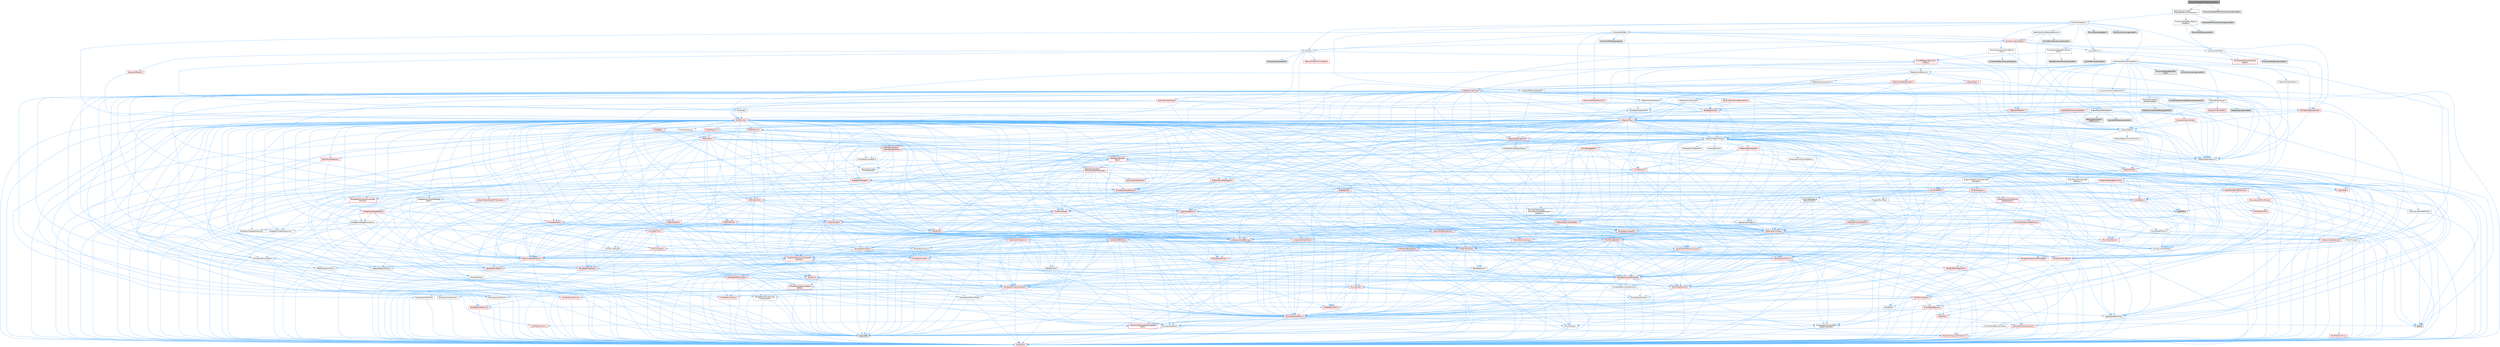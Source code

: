 digraph "PhysicsCharacterMoverComponent.h"
{
 // INTERACTIVE_SVG=YES
 // LATEX_PDF_SIZE
  bgcolor="transparent";
  edge [fontname=Helvetica,fontsize=10,labelfontname=Helvetica,labelfontsize=10];
  node [fontname=Helvetica,fontsize=10,shape=box,height=0.2,width=0.4];
  Node1 [id="Node000001",label="PhysicsCharacterMoverComponent.h",height=0.2,width=0.4,color="gray40", fillcolor="grey60", style="filled", fontcolor="black",tooltip=" "];
  Node1 -> Node2 [id="edge1_Node000001_Node000002",color="steelblue1",style="solid",tooltip=" "];
  Node2 [id="Node000002",label="DefaultMovementSet\l/CharacterMoverComponent.h",height=0.2,width=0.4,color="grey40", fillcolor="white", style="filled",URL="$d2/d92/CharacterMoverComponent_8h.html",tooltip=" "];
  Node2 -> Node3 [id="edge2_Node000002_Node000003",color="steelblue1",style="solid",tooltip=" "];
  Node3 [id="Node000003",label="MoverComponent.h",height=0.2,width=0.4,color="grey40", fillcolor="white", style="filled",URL="$dc/d95/MoverComponent_8h.html",tooltip=" "];
  Node3 -> Node4 [id="edge3_Node000003_Node000004",color="steelblue1",style="solid",tooltip=" "];
  Node4 [id="Node000004",label="Components/ActorComponent.h",height=0.2,width=0.4,color="grey40", fillcolor="white", style="filled",URL="$da/db1/ActorComponent_8h.html",tooltip=" "];
  Node4 -> Node5 [id="edge4_Node000004_Node000005",color="steelblue1",style="solid",tooltip=" "];
  Node5 [id="Node000005",label="UObject/ObjectMacros.h",height=0.2,width=0.4,color="grey40", fillcolor="white", style="filled",URL="$d8/d8d/ObjectMacros_8h.html",tooltip=" "];
  Node5 -> Node6 [id="edge5_Node000005_Node000006",color="steelblue1",style="solid",tooltip=" "];
  Node6 [id="Node000006",label="Misc/EnumClassFlags.h",height=0.2,width=0.4,color="grey40", fillcolor="white", style="filled",URL="$d8/de7/EnumClassFlags_8h.html",tooltip=" "];
  Node5 -> Node7 [id="edge6_Node000005_Node000007",color="steelblue1",style="solid",tooltip=" "];
  Node7 [id="Node000007",label="UObject/Script.h",height=0.2,width=0.4,color="red", fillcolor="#FFF0F0", style="filled",URL="$de/dc6/Script_8h.html",tooltip=" "];
  Node7 -> Node8 [id="edge7_Node000007_Node000008",color="steelblue1",style="solid",tooltip=" "];
  Node8 [id="Node000008",label="Delegates/Delegate.h",height=0.2,width=0.4,color="red", fillcolor="#FFF0F0", style="filled",URL="$d4/d80/Delegate_8h.html",tooltip=" "];
  Node8 -> Node9 [id="edge8_Node000008_Node000009",color="steelblue1",style="solid",tooltip=" "];
  Node9 [id="Node000009",label="CoreTypes.h",height=0.2,width=0.4,color="red", fillcolor="#FFF0F0", style="filled",URL="$dc/dec/CoreTypes_8h.html",tooltip=" "];
  Node8 -> Node23 [id="edge9_Node000008_Node000023",color="steelblue1",style="solid",tooltip=" "];
  Node23 [id="Node000023",label="Misc/AssertionMacros.h",height=0.2,width=0.4,color="red", fillcolor="#FFF0F0", style="filled",URL="$d0/dfa/AssertionMacros_8h.html",tooltip=" "];
  Node23 -> Node9 [id="edge10_Node000023_Node000009",color="steelblue1",style="solid",tooltip=" "];
  Node23 -> Node24 [id="edge11_Node000023_Node000024",color="steelblue1",style="solid",tooltip=" "];
  Node24 [id="Node000024",label="HAL/PlatformMisc.h",height=0.2,width=0.4,color="red", fillcolor="#FFF0F0", style="filled",URL="$d0/df5/PlatformMisc_8h.html",tooltip=" "];
  Node24 -> Node9 [id="edge12_Node000024_Node000009",color="steelblue1",style="solid",tooltip=" "];
  Node23 -> Node59 [id="edge13_Node000023_Node000059",color="steelblue1",style="solid",tooltip=" "];
  Node59 [id="Node000059",label="Templates/EnableIf.h",height=0.2,width=0.4,color="grey40", fillcolor="white", style="filled",URL="$d7/d60/EnableIf_8h.html",tooltip=" "];
  Node59 -> Node9 [id="edge14_Node000059_Node000009",color="steelblue1",style="solid",tooltip=" "];
  Node23 -> Node60 [id="edge15_Node000023_Node000060",color="steelblue1",style="solid",tooltip=" "];
  Node60 [id="Node000060",label="Templates/IsArrayOrRefOf\lTypeByPredicate.h",height=0.2,width=0.4,color="grey40", fillcolor="white", style="filled",URL="$d6/da1/IsArrayOrRefOfTypeByPredicate_8h.html",tooltip=" "];
  Node60 -> Node9 [id="edge16_Node000060_Node000009",color="steelblue1",style="solid",tooltip=" "];
  Node23 -> Node63 [id="edge17_Node000023_Node000063",color="steelblue1",style="solid",tooltip=" "];
  Node63 [id="Node000063",label="Traits/IsCharEncodingCompatible\lWith.h",height=0.2,width=0.4,color="red", fillcolor="#FFF0F0", style="filled",URL="$df/dd1/IsCharEncodingCompatibleWith_8h.html",tooltip=" "];
  Node63 -> Node13 [id="edge18_Node000063_Node000013",color="steelblue1",style="solid",tooltip=" "];
  Node13 [id="Node000013",label="type_traits",height=0.2,width=0.4,color="grey60", fillcolor="#E0E0E0", style="filled",tooltip=" "];
  Node23 -> Node65 [id="edge19_Node000023_Node000065",color="steelblue1",style="solid",tooltip=" "];
  Node65 [id="Node000065",label="Misc/VarArgs.h",height=0.2,width=0.4,color="grey40", fillcolor="white", style="filled",URL="$d5/d6f/VarArgs_8h.html",tooltip=" "];
  Node65 -> Node9 [id="edge20_Node000065_Node000009",color="steelblue1",style="solid",tooltip=" "];
  Node23 -> Node72 [id="edge21_Node000023_Node000072",color="steelblue1",style="solid",tooltip=" "];
  Node72 [id="Node000072",label="atomic",height=0.2,width=0.4,color="grey60", fillcolor="#E0E0E0", style="filled",tooltip=" "];
  Node8 -> Node73 [id="edge22_Node000008_Node000073",color="steelblue1",style="solid",tooltip=" "];
  Node73 [id="Node000073",label="UObject/NameTypes.h",height=0.2,width=0.4,color="red", fillcolor="#FFF0F0", style="filled",URL="$d6/d35/NameTypes_8h.html",tooltip=" "];
  Node73 -> Node9 [id="edge23_Node000073_Node000009",color="steelblue1",style="solid",tooltip=" "];
  Node73 -> Node23 [id="edge24_Node000073_Node000023",color="steelblue1",style="solid",tooltip=" "];
  Node73 -> Node74 [id="edge25_Node000073_Node000074",color="steelblue1",style="solid",tooltip=" "];
  Node74 [id="Node000074",label="HAL/UnrealMemory.h",height=0.2,width=0.4,color="red", fillcolor="#FFF0F0", style="filled",URL="$d9/d96/UnrealMemory_8h.html",tooltip=" "];
  Node74 -> Node9 [id="edge26_Node000074_Node000009",color="steelblue1",style="solid",tooltip=" "];
  Node74 -> Node78 [id="edge27_Node000074_Node000078",color="steelblue1",style="solid",tooltip=" "];
  Node78 [id="Node000078",label="HAL/MemoryBase.h",height=0.2,width=0.4,color="red", fillcolor="#FFF0F0", style="filled",URL="$d6/d9f/MemoryBase_8h.html",tooltip=" "];
  Node78 -> Node9 [id="edge28_Node000078_Node000009",color="steelblue1",style="solid",tooltip=" "];
  Node78 -> Node52 [id="edge29_Node000078_Node000052",color="steelblue1",style="solid",tooltip=" "];
  Node52 [id="Node000052",label="HAL/PlatformAtomics.h",height=0.2,width=0.4,color="red", fillcolor="#FFF0F0", style="filled",URL="$d3/d36/PlatformAtomics_8h.html",tooltip=" "];
  Node52 -> Node9 [id="edge30_Node000052_Node000009",color="steelblue1",style="solid",tooltip=" "];
  Node78 -> Node36 [id="edge31_Node000078_Node000036",color="steelblue1",style="solid",tooltip=" "];
  Node36 [id="Node000036",label="HAL/PlatformCrt.h",height=0.2,width=0.4,color="red", fillcolor="#FFF0F0", style="filled",URL="$d8/d75/PlatformCrt_8h.html",tooltip=" "];
  Node78 -> Node79 [id="edge32_Node000078_Node000079",color="steelblue1",style="solid",tooltip=" "];
  Node79 [id="Node000079",label="Misc/Exec.h",height=0.2,width=0.4,color="grey40", fillcolor="white", style="filled",URL="$de/ddb/Exec_8h.html",tooltip=" "];
  Node79 -> Node9 [id="edge33_Node000079_Node000009",color="steelblue1",style="solid",tooltip=" "];
  Node79 -> Node23 [id="edge34_Node000079_Node000023",color="steelblue1",style="solid",tooltip=" "];
  Node78 -> Node80 [id="edge35_Node000078_Node000080",color="steelblue1",style="solid",tooltip=" "];
  Node80 [id="Node000080",label="Misc/OutputDevice.h",height=0.2,width=0.4,color="red", fillcolor="#FFF0F0", style="filled",URL="$d7/d32/OutputDevice_8h.html",tooltip=" "];
  Node80 -> Node31 [id="edge36_Node000080_Node000031",color="steelblue1",style="solid",tooltip=" "];
  Node31 [id="Node000031",label="CoreFwd.h",height=0.2,width=0.4,color="red", fillcolor="#FFF0F0", style="filled",URL="$d1/d1e/CoreFwd_8h.html",tooltip=" "];
  Node31 -> Node9 [id="edge37_Node000031_Node000009",color="steelblue1",style="solid",tooltip=" "];
  Node31 -> Node32 [id="edge38_Node000031_Node000032",color="steelblue1",style="solid",tooltip=" "];
  Node32 [id="Node000032",label="Containers/ContainersFwd.h",height=0.2,width=0.4,color="red", fillcolor="#FFF0F0", style="filled",URL="$d4/d0a/ContainersFwd_8h.html",tooltip=" "];
  Node32 -> Node9 [id="edge39_Node000032_Node000009",color="steelblue1",style="solid",tooltip=" "];
  Node32 -> Node29 [id="edge40_Node000032_Node000029",color="steelblue1",style="solid",tooltip=" "];
  Node29 [id="Node000029",label="Traits/IsContiguousContainer.h",height=0.2,width=0.4,color="red", fillcolor="#FFF0F0", style="filled",URL="$d5/d3c/IsContiguousContainer_8h.html",tooltip=" "];
  Node29 -> Node9 [id="edge41_Node000029_Node000009",color="steelblue1",style="solid",tooltip=" "];
  Node80 -> Node9 [id="edge42_Node000080_Node000009",color="steelblue1",style="solid",tooltip=" "];
  Node80 -> Node81 [id="edge43_Node000080_Node000081",color="steelblue1",style="solid",tooltip=" "];
  Node81 [id="Node000081",label="Logging/LogVerbosity.h",height=0.2,width=0.4,color="grey40", fillcolor="white", style="filled",URL="$d2/d8f/LogVerbosity_8h.html",tooltip=" "];
  Node81 -> Node9 [id="edge44_Node000081_Node000009",color="steelblue1",style="solid",tooltip=" "];
  Node80 -> Node65 [id="edge45_Node000080_Node000065",color="steelblue1",style="solid",tooltip=" "];
  Node80 -> Node60 [id="edge46_Node000080_Node000060",color="steelblue1",style="solid",tooltip=" "];
  Node80 -> Node63 [id="edge47_Node000080_Node000063",color="steelblue1",style="solid",tooltip=" "];
  Node74 -> Node91 [id="edge48_Node000074_Node000091",color="steelblue1",style="solid",tooltip=" "];
  Node91 [id="Node000091",label="HAL/PlatformMemory.h",height=0.2,width=0.4,color="red", fillcolor="#FFF0F0", style="filled",URL="$de/d68/PlatformMemory_8h.html",tooltip=" "];
  Node91 -> Node9 [id="edge49_Node000091_Node000009",color="steelblue1",style="solid",tooltip=" "];
  Node74 -> Node94 [id="edge50_Node000074_Node000094",color="steelblue1",style="solid",tooltip=" "];
  Node94 [id="Node000094",label="Templates/IsPointer.h",height=0.2,width=0.4,color="grey40", fillcolor="white", style="filled",URL="$d7/d05/IsPointer_8h.html",tooltip=" "];
  Node94 -> Node9 [id="edge51_Node000094_Node000009",color="steelblue1",style="solid",tooltip=" "];
  Node73 -> Node95 [id="edge52_Node000073_Node000095",color="steelblue1",style="solid",tooltip=" "];
  Node95 [id="Node000095",label="Templates/UnrealTypeTraits.h",height=0.2,width=0.4,color="red", fillcolor="#FFF0F0", style="filled",URL="$d2/d2d/UnrealTypeTraits_8h.html",tooltip=" "];
  Node95 -> Node9 [id="edge53_Node000095_Node000009",color="steelblue1",style="solid",tooltip=" "];
  Node95 -> Node94 [id="edge54_Node000095_Node000094",color="steelblue1",style="solid",tooltip=" "];
  Node95 -> Node23 [id="edge55_Node000095_Node000023",color="steelblue1",style="solid",tooltip=" "];
  Node95 -> Node87 [id="edge56_Node000095_Node000087",color="steelblue1",style="solid",tooltip=" "];
  Node87 [id="Node000087",label="Templates/AndOrNot.h",height=0.2,width=0.4,color="grey40", fillcolor="white", style="filled",URL="$db/d0a/AndOrNot_8h.html",tooltip=" "];
  Node87 -> Node9 [id="edge57_Node000087_Node000009",color="steelblue1",style="solid",tooltip=" "];
  Node95 -> Node59 [id="edge58_Node000095_Node000059",color="steelblue1",style="solid",tooltip=" "];
  Node95 -> Node96 [id="edge59_Node000095_Node000096",color="steelblue1",style="solid",tooltip=" "];
  Node96 [id="Node000096",label="Templates/IsArithmetic.h",height=0.2,width=0.4,color="grey40", fillcolor="white", style="filled",URL="$d2/d5d/IsArithmetic_8h.html",tooltip=" "];
  Node96 -> Node9 [id="edge60_Node000096_Node000009",color="steelblue1",style="solid",tooltip=" "];
  Node95 -> Node98 [id="edge61_Node000095_Node000098",color="steelblue1",style="solid",tooltip=" "];
  Node98 [id="Node000098",label="Templates/IsPODType.h",height=0.2,width=0.4,color="grey40", fillcolor="white", style="filled",URL="$d7/db1/IsPODType_8h.html",tooltip=" "];
  Node98 -> Node9 [id="edge62_Node000098_Node000009",color="steelblue1",style="solid",tooltip=" "];
  Node95 -> Node99 [id="edge63_Node000095_Node000099",color="steelblue1",style="solid",tooltip=" "];
  Node99 [id="Node000099",label="Templates/IsUECoreType.h",height=0.2,width=0.4,color="grey40", fillcolor="white", style="filled",URL="$d1/db8/IsUECoreType_8h.html",tooltip=" "];
  Node99 -> Node9 [id="edge64_Node000099_Node000009",color="steelblue1",style="solid",tooltip=" "];
  Node99 -> Node13 [id="edge65_Node000099_Node000013",color="steelblue1",style="solid",tooltip=" "];
  Node95 -> Node88 [id="edge66_Node000095_Node000088",color="steelblue1",style="solid",tooltip=" "];
  Node88 [id="Node000088",label="Templates/IsTriviallyCopy\lConstructible.h",height=0.2,width=0.4,color="grey40", fillcolor="white", style="filled",URL="$d3/d78/IsTriviallyCopyConstructible_8h.html",tooltip=" "];
  Node88 -> Node9 [id="edge67_Node000088_Node000009",color="steelblue1",style="solid",tooltip=" "];
  Node88 -> Node13 [id="edge68_Node000088_Node000013",color="steelblue1",style="solid",tooltip=" "];
  Node73 -> Node100 [id="edge69_Node000073_Node000100",color="steelblue1",style="solid",tooltip=" "];
  Node100 [id="Node000100",label="Templates/UnrealTemplate.h",height=0.2,width=0.4,color="red", fillcolor="#FFF0F0", style="filled",URL="$d4/d24/UnrealTemplate_8h.html",tooltip=" "];
  Node100 -> Node9 [id="edge70_Node000100_Node000009",color="steelblue1",style="solid",tooltip=" "];
  Node100 -> Node94 [id="edge71_Node000100_Node000094",color="steelblue1",style="solid",tooltip=" "];
  Node100 -> Node74 [id="edge72_Node000100_Node000074",color="steelblue1",style="solid",tooltip=" "];
  Node100 -> Node95 [id="edge73_Node000100_Node000095",color="steelblue1",style="solid",tooltip=" "];
  Node100 -> Node103 [id="edge74_Node000100_Node000103",color="steelblue1",style="solid",tooltip=" "];
  Node103 [id="Node000103",label="Templates/RemoveReference.h",height=0.2,width=0.4,color="grey40", fillcolor="white", style="filled",URL="$da/dbe/RemoveReference_8h.html",tooltip=" "];
  Node103 -> Node9 [id="edge75_Node000103_Node000009",color="steelblue1",style="solid",tooltip=" "];
  Node100 -> Node104 [id="edge76_Node000100_Node000104",color="steelblue1",style="solid",tooltip=" "];
  Node104 [id="Node000104",label="Templates/TypeCompatible\lBytes.h",height=0.2,width=0.4,color="red", fillcolor="#FFF0F0", style="filled",URL="$df/d0a/TypeCompatibleBytes_8h.html",tooltip=" "];
  Node104 -> Node9 [id="edge77_Node000104_Node000009",color="steelblue1",style="solid",tooltip=" "];
  Node104 -> Node13 [id="edge78_Node000104_Node000013",color="steelblue1",style="solid",tooltip=" "];
  Node100 -> Node29 [id="edge79_Node000100_Node000029",color="steelblue1",style="solid",tooltip=" "];
  Node100 -> Node13 [id="edge80_Node000100_Node000013",color="steelblue1",style="solid",tooltip=" "];
  Node73 -> Node106 [id="edge81_Node000073_Node000106",color="steelblue1",style="solid",tooltip=" "];
  Node106 [id="Node000106",label="Containers/UnrealString.h",height=0.2,width=0.4,color="red", fillcolor="#FFF0F0", style="filled",URL="$d5/dba/UnrealString_8h.html",tooltip=" "];
  Node73 -> Node110 [id="edge82_Node000073_Node000110",color="steelblue1",style="solid",tooltip=" "];
  Node110 [id="Node000110",label="HAL/CriticalSection.h",height=0.2,width=0.4,color="red", fillcolor="#FFF0F0", style="filled",URL="$d6/d90/CriticalSection_8h.html",tooltip=" "];
  Node73 -> Node113 [id="edge83_Node000073_Node000113",color="steelblue1",style="solid",tooltip=" "];
  Node113 [id="Node000113",label="Containers/StringConv.h",height=0.2,width=0.4,color="red", fillcolor="#FFF0F0", style="filled",URL="$d3/ddf/StringConv_8h.html",tooltip=" "];
  Node113 -> Node9 [id="edge84_Node000113_Node000009",color="steelblue1",style="solid",tooltip=" "];
  Node113 -> Node23 [id="edge85_Node000113_Node000023",color="steelblue1",style="solid",tooltip=" "];
  Node113 -> Node114 [id="edge86_Node000113_Node000114",color="steelblue1",style="solid",tooltip=" "];
  Node114 [id="Node000114",label="Containers/ContainerAllocation\lPolicies.h",height=0.2,width=0.4,color="red", fillcolor="#FFF0F0", style="filled",URL="$d7/dff/ContainerAllocationPolicies_8h.html",tooltip=" "];
  Node114 -> Node9 [id="edge87_Node000114_Node000009",color="steelblue1",style="solid",tooltip=" "];
  Node114 -> Node114 [id="edge88_Node000114_Node000114",color="steelblue1",style="solid",tooltip=" "];
  Node114 -> Node116 [id="edge89_Node000114_Node000116",color="steelblue1",style="solid",tooltip=" "];
  Node116 [id="Node000116",label="HAL/PlatformMath.h",height=0.2,width=0.4,color="red", fillcolor="#FFF0F0", style="filled",URL="$dc/d53/PlatformMath_8h.html",tooltip=" "];
  Node116 -> Node9 [id="edge90_Node000116_Node000009",color="steelblue1",style="solid",tooltip=" "];
  Node114 -> Node74 [id="edge91_Node000114_Node000074",color="steelblue1",style="solid",tooltip=" "];
  Node114 -> Node46 [id="edge92_Node000114_Node000046",color="steelblue1",style="solid",tooltip=" "];
  Node46 [id="Node000046",label="Math/NumericLimits.h",height=0.2,width=0.4,color="grey40", fillcolor="white", style="filled",URL="$df/d1b/NumericLimits_8h.html",tooltip=" "];
  Node46 -> Node9 [id="edge93_Node000046_Node000009",color="steelblue1",style="solid",tooltip=" "];
  Node114 -> Node23 [id="edge94_Node000114_Node000023",color="steelblue1",style="solid",tooltip=" "];
  Node114 -> Node125 [id="edge95_Node000114_Node000125",color="steelblue1",style="solid",tooltip=" "];
  Node125 [id="Node000125",label="Templates/MemoryOps.h",height=0.2,width=0.4,color="red", fillcolor="#FFF0F0", style="filled",URL="$db/dea/MemoryOps_8h.html",tooltip=" "];
  Node125 -> Node9 [id="edge96_Node000125_Node000009",color="steelblue1",style="solid",tooltip=" "];
  Node125 -> Node74 [id="edge97_Node000125_Node000074",color="steelblue1",style="solid",tooltip=" "];
  Node125 -> Node88 [id="edge98_Node000125_Node000088",color="steelblue1",style="solid",tooltip=" "];
  Node125 -> Node95 [id="edge99_Node000125_Node000095",color="steelblue1",style="solid",tooltip=" "];
  Node125 -> Node13 [id="edge100_Node000125_Node000013",color="steelblue1",style="solid",tooltip=" "];
  Node114 -> Node104 [id="edge101_Node000114_Node000104",color="steelblue1",style="solid",tooltip=" "];
  Node114 -> Node13 [id="edge102_Node000114_Node000013",color="steelblue1",style="solid",tooltip=" "];
  Node113 -> Node126 [id="edge103_Node000113_Node000126",color="steelblue1",style="solid",tooltip=" "];
  Node126 [id="Node000126",label="Containers/Array.h",height=0.2,width=0.4,color="red", fillcolor="#FFF0F0", style="filled",URL="$df/dd0/Array_8h.html",tooltip=" "];
  Node126 -> Node9 [id="edge104_Node000126_Node000009",color="steelblue1",style="solid",tooltip=" "];
  Node126 -> Node23 [id="edge105_Node000126_Node000023",color="steelblue1",style="solid",tooltip=" "];
  Node126 -> Node74 [id="edge106_Node000126_Node000074",color="steelblue1",style="solid",tooltip=" "];
  Node126 -> Node95 [id="edge107_Node000126_Node000095",color="steelblue1",style="solid",tooltip=" "];
  Node126 -> Node100 [id="edge108_Node000126_Node000100",color="steelblue1",style="solid",tooltip=" "];
  Node126 -> Node114 [id="edge109_Node000126_Node000114",color="steelblue1",style="solid",tooltip=" "];
  Node126 -> Node133 [id="edge110_Node000126_Node000133",color="steelblue1",style="solid",tooltip=" "];
  Node133 [id="Node000133",label="Serialization/Archive.h",height=0.2,width=0.4,color="red", fillcolor="#FFF0F0", style="filled",URL="$d7/d3b/Archive_8h.html",tooltip=" "];
  Node133 -> Node31 [id="edge111_Node000133_Node000031",color="steelblue1",style="solid",tooltip=" "];
  Node133 -> Node9 [id="edge112_Node000133_Node000009",color="steelblue1",style="solid",tooltip=" "];
  Node133 -> Node134 [id="edge113_Node000133_Node000134",color="steelblue1",style="solid",tooltip=" "];
  Node134 [id="Node000134",label="HAL/PlatformProperties.h",height=0.2,width=0.4,color="red", fillcolor="#FFF0F0", style="filled",URL="$d9/db0/PlatformProperties_8h.html",tooltip=" "];
  Node134 -> Node9 [id="edge114_Node000134_Node000009",color="steelblue1",style="solid",tooltip=" "];
  Node133 -> Node23 [id="edge115_Node000133_Node000023",color="steelblue1",style="solid",tooltip=" "];
  Node133 -> Node65 [id="edge116_Node000133_Node000065",color="steelblue1",style="solid",tooltip=" "];
  Node133 -> Node59 [id="edge117_Node000133_Node000059",color="steelblue1",style="solid",tooltip=" "];
  Node133 -> Node60 [id="edge118_Node000133_Node000060",color="steelblue1",style="solid",tooltip=" "];
  Node133 -> Node100 [id="edge119_Node000133_Node000100",color="steelblue1",style="solid",tooltip=" "];
  Node133 -> Node63 [id="edge120_Node000133_Node000063",color="steelblue1",style="solid",tooltip=" "];
  Node133 -> Node142 [id="edge121_Node000133_Node000142",color="steelblue1",style="solid",tooltip=" "];
  Node142 [id="Node000142",label="UObject/ObjectVersion.h",height=0.2,width=0.4,color="grey40", fillcolor="white", style="filled",URL="$da/d63/ObjectVersion_8h.html",tooltip=" "];
  Node142 -> Node9 [id="edge122_Node000142_Node000009",color="steelblue1",style="solid",tooltip=" "];
  Node126 -> Node159 [id="edge123_Node000126_Node000159",color="steelblue1",style="solid",tooltip=" "];
  Node159 [id="Node000159",label="Templates/Invoke.h",height=0.2,width=0.4,color="red", fillcolor="#FFF0F0", style="filled",URL="$d7/deb/Invoke_8h.html",tooltip=" "];
  Node159 -> Node9 [id="edge124_Node000159_Node000009",color="steelblue1",style="solid",tooltip=" "];
  Node159 -> Node100 [id="edge125_Node000159_Node000100",color="steelblue1",style="solid",tooltip=" "];
  Node159 -> Node13 [id="edge126_Node000159_Node000013",color="steelblue1",style="solid",tooltip=" "];
  Node126 -> Node164 [id="edge127_Node000126_Node000164",color="steelblue1",style="solid",tooltip=" "];
  Node164 [id="Node000164",label="Templates/Less.h",height=0.2,width=0.4,color="grey40", fillcolor="white", style="filled",URL="$de/dc8/Less_8h.html",tooltip=" "];
  Node164 -> Node9 [id="edge128_Node000164_Node000009",color="steelblue1",style="solid",tooltip=" "];
  Node164 -> Node100 [id="edge129_Node000164_Node000100",color="steelblue1",style="solid",tooltip=" "];
  Node126 -> Node172 [id="edge130_Node000126_Node000172",color="steelblue1",style="solid",tooltip=" "];
  Node172 [id="Node000172",label="Templates/Sorting.h",height=0.2,width=0.4,color="red", fillcolor="#FFF0F0", style="filled",URL="$d3/d9e/Sorting_8h.html",tooltip=" "];
  Node172 -> Node9 [id="edge131_Node000172_Node000009",color="steelblue1",style="solid",tooltip=" "];
  Node172 -> Node116 [id="edge132_Node000172_Node000116",color="steelblue1",style="solid",tooltip=" "];
  Node172 -> Node164 [id="edge133_Node000172_Node000164",color="steelblue1",style="solid",tooltip=" "];
  Node126 -> Node176 [id="edge134_Node000126_Node000176",color="steelblue1",style="solid",tooltip=" "];
  Node176 [id="Node000176",label="Templates/AlignmentTemplates.h",height=0.2,width=0.4,color="red", fillcolor="#FFF0F0", style="filled",URL="$dd/d32/AlignmentTemplates_8h.html",tooltip=" "];
  Node176 -> Node9 [id="edge135_Node000176_Node000009",color="steelblue1",style="solid",tooltip=" "];
  Node176 -> Node94 [id="edge136_Node000176_Node000094",color="steelblue1",style="solid",tooltip=" "];
  Node126 -> Node13 [id="edge137_Node000126_Node000013",color="steelblue1",style="solid",tooltip=" "];
  Node113 -> Node150 [id="edge138_Node000113_Node000150",color="steelblue1",style="solid",tooltip=" "];
  Node150 [id="Node000150",label="Misc/CString.h",height=0.2,width=0.4,color="red", fillcolor="#FFF0F0", style="filled",URL="$d2/d49/CString_8h.html",tooltip=" "];
  Node150 -> Node9 [id="edge139_Node000150_Node000009",color="steelblue1",style="solid",tooltip=" "];
  Node150 -> Node36 [id="edge140_Node000150_Node000036",color="steelblue1",style="solid",tooltip=" "];
  Node150 -> Node76 [id="edge141_Node000150_Node000076",color="steelblue1",style="solid",tooltip=" "];
  Node76 [id="Node000076",label="HAL/PlatformString.h",height=0.2,width=0.4,color="red", fillcolor="#FFF0F0", style="filled",URL="$db/db5/PlatformString_8h.html",tooltip=" "];
  Node76 -> Node9 [id="edge142_Node000076_Node000009",color="steelblue1",style="solid",tooltip=" "];
  Node150 -> Node23 [id="edge143_Node000150_Node000023",color="steelblue1",style="solid",tooltip=" "];
  Node150 -> Node65 [id="edge144_Node000150_Node000065",color="steelblue1",style="solid",tooltip=" "];
  Node150 -> Node60 [id="edge145_Node000150_Node000060",color="steelblue1",style="solid",tooltip=" "];
  Node150 -> Node63 [id="edge146_Node000150_Node000063",color="steelblue1",style="solid",tooltip=" "];
  Node113 -> Node177 [id="edge147_Node000113_Node000177",color="steelblue1",style="solid",tooltip=" "];
  Node177 [id="Node000177",label="Templates/IsArray.h",height=0.2,width=0.4,color="grey40", fillcolor="white", style="filled",URL="$d8/d8d/IsArray_8h.html",tooltip=" "];
  Node177 -> Node9 [id="edge148_Node000177_Node000009",color="steelblue1",style="solid",tooltip=" "];
  Node113 -> Node100 [id="edge149_Node000113_Node000100",color="steelblue1",style="solid",tooltip=" "];
  Node113 -> Node95 [id="edge150_Node000113_Node000095",color="steelblue1",style="solid",tooltip=" "];
  Node113 -> Node63 [id="edge151_Node000113_Node000063",color="steelblue1",style="solid",tooltip=" "];
  Node113 -> Node29 [id="edge152_Node000113_Node000029",color="steelblue1",style="solid",tooltip=" "];
  Node113 -> Node13 [id="edge153_Node000113_Node000013",color="steelblue1",style="solid",tooltip=" "];
  Node73 -> Node26 [id="edge154_Node000073_Node000026",color="steelblue1",style="solid",tooltip=" "];
  Node26 [id="Node000026",label="Containers/StringFwd.h",height=0.2,width=0.4,color="red", fillcolor="#FFF0F0", style="filled",URL="$df/d37/StringFwd_8h.html",tooltip=" "];
  Node26 -> Node9 [id="edge155_Node000026_Node000009",color="steelblue1",style="solid",tooltip=" "];
  Node26 -> Node29 [id="edge156_Node000026_Node000029",color="steelblue1",style="solid",tooltip=" "];
  Node73 -> Node178 [id="edge157_Node000073_Node000178",color="steelblue1",style="solid",tooltip=" "];
  Node178 [id="Node000178",label="UObject/UnrealNames.h",height=0.2,width=0.4,color="red", fillcolor="#FFF0F0", style="filled",URL="$d8/db1/UnrealNames_8h.html",tooltip=" "];
  Node178 -> Node9 [id="edge158_Node000178_Node000009",color="steelblue1",style="solid",tooltip=" "];
  Node73 -> Node144 [id="edge159_Node000073_Node000144",color="steelblue1",style="solid",tooltip=" "];
  Node144 [id="Node000144",label="Serialization/MemoryLayout.h",height=0.2,width=0.4,color="red", fillcolor="#FFF0F0", style="filled",URL="$d7/d66/MemoryLayout_8h.html",tooltip=" "];
  Node144 -> Node147 [id="edge160_Node000144_Node000147",color="steelblue1",style="solid",tooltip=" "];
  Node147 [id="Node000147",label="Containers/EnumAsByte.h",height=0.2,width=0.4,color="grey40", fillcolor="white", style="filled",URL="$d6/d9a/EnumAsByte_8h.html",tooltip=" "];
  Node147 -> Node9 [id="edge161_Node000147_Node000009",color="steelblue1",style="solid",tooltip=" "];
  Node147 -> Node98 [id="edge162_Node000147_Node000098",color="steelblue1",style="solid",tooltip=" "];
  Node147 -> Node148 [id="edge163_Node000147_Node000148",color="steelblue1",style="solid",tooltip=" "];
  Node148 [id="Node000148",label="Templates/TypeHash.h",height=0.2,width=0.4,color="red", fillcolor="#FFF0F0", style="filled",URL="$d1/d62/TypeHash_8h.html",tooltip=" "];
  Node148 -> Node9 [id="edge164_Node000148_Node000009",color="steelblue1",style="solid",tooltip=" "];
  Node148 -> Node149 [id="edge165_Node000148_Node000149",color="steelblue1",style="solid",tooltip=" "];
  Node149 [id="Node000149",label="Misc/Crc.h",height=0.2,width=0.4,color="red", fillcolor="#FFF0F0", style="filled",URL="$d4/dd2/Crc_8h.html",tooltip=" "];
  Node149 -> Node9 [id="edge166_Node000149_Node000009",color="steelblue1",style="solid",tooltip=" "];
  Node149 -> Node76 [id="edge167_Node000149_Node000076",color="steelblue1",style="solid",tooltip=" "];
  Node149 -> Node23 [id="edge168_Node000149_Node000023",color="steelblue1",style="solid",tooltip=" "];
  Node149 -> Node150 [id="edge169_Node000149_Node000150",color="steelblue1",style="solid",tooltip=" "];
  Node149 -> Node95 [id="edge170_Node000149_Node000095",color="steelblue1",style="solid",tooltip=" "];
  Node148 -> Node13 [id="edge171_Node000148_Node000013",color="steelblue1",style="solid",tooltip=" "];
  Node144 -> Node26 [id="edge172_Node000144_Node000026",color="steelblue1",style="solid",tooltip=" "];
  Node144 -> Node74 [id="edge173_Node000144_Node000074",color="steelblue1",style="solid",tooltip=" "];
  Node144 -> Node59 [id="edge174_Node000144_Node000059",color="steelblue1",style="solid",tooltip=" "];
  Node144 -> Node100 [id="edge175_Node000144_Node000100",color="steelblue1",style="solid",tooltip=" "];
  Node73 -> Node180 [id="edge176_Node000073_Node000180",color="steelblue1",style="solid",tooltip=" "];
  Node180 [id="Node000180",label="Misc/StringBuilder.h",height=0.2,width=0.4,color="red", fillcolor="#FFF0F0", style="filled",URL="$d4/d52/StringBuilder_8h.html",tooltip=" "];
  Node180 -> Node26 [id="edge177_Node000180_Node000026",color="steelblue1",style="solid",tooltip=" "];
  Node180 -> Node181 [id="edge178_Node000180_Node000181",color="steelblue1",style="solid",tooltip=" "];
  Node181 [id="Node000181",label="Containers/StringView.h",height=0.2,width=0.4,color="red", fillcolor="#FFF0F0", style="filled",URL="$dd/dea/StringView_8h.html",tooltip=" "];
  Node181 -> Node9 [id="edge179_Node000181_Node000009",color="steelblue1",style="solid",tooltip=" "];
  Node181 -> Node26 [id="edge180_Node000181_Node000026",color="steelblue1",style="solid",tooltip=" "];
  Node181 -> Node74 [id="edge181_Node000181_Node000074",color="steelblue1",style="solid",tooltip=" "];
  Node181 -> Node46 [id="edge182_Node000181_Node000046",color="steelblue1",style="solid",tooltip=" "];
  Node181 -> Node175 [id="edge183_Node000181_Node000175",color="steelblue1",style="solid",tooltip=" "];
  Node175 [id="Node000175",label="Math/UnrealMathUtility.h",height=0.2,width=0.4,color="red", fillcolor="#FFF0F0", style="filled",URL="$db/db8/UnrealMathUtility_8h.html",tooltip=" "];
  Node175 -> Node9 [id="edge184_Node000175_Node000009",color="steelblue1",style="solid",tooltip=" "];
  Node175 -> Node23 [id="edge185_Node000175_Node000023",color="steelblue1",style="solid",tooltip=" "];
  Node175 -> Node116 [id="edge186_Node000175_Node000116",color="steelblue1",style="solid",tooltip=" "];
  Node181 -> Node149 [id="edge187_Node000181_Node000149",color="steelblue1",style="solid",tooltip=" "];
  Node181 -> Node150 [id="edge188_Node000181_Node000150",color="steelblue1",style="solid",tooltip=" "];
  Node181 -> Node100 [id="edge189_Node000181_Node000100",color="steelblue1",style="solid",tooltip=" "];
  Node181 -> Node63 [id="edge190_Node000181_Node000063",color="steelblue1",style="solid",tooltip=" "];
  Node181 -> Node29 [id="edge191_Node000181_Node000029",color="steelblue1",style="solid",tooltip=" "];
  Node181 -> Node13 [id="edge192_Node000181_Node000013",color="steelblue1",style="solid",tooltip=" "];
  Node180 -> Node9 [id="edge193_Node000180_Node000009",color="steelblue1",style="solid",tooltip=" "];
  Node180 -> Node76 [id="edge194_Node000180_Node000076",color="steelblue1",style="solid",tooltip=" "];
  Node180 -> Node74 [id="edge195_Node000180_Node000074",color="steelblue1",style="solid",tooltip=" "];
  Node180 -> Node23 [id="edge196_Node000180_Node000023",color="steelblue1",style="solid",tooltip=" "];
  Node180 -> Node150 [id="edge197_Node000180_Node000150",color="steelblue1",style="solid",tooltip=" "];
  Node180 -> Node59 [id="edge198_Node000180_Node000059",color="steelblue1",style="solid",tooltip=" "];
  Node180 -> Node60 [id="edge199_Node000180_Node000060",color="steelblue1",style="solid",tooltip=" "];
  Node180 -> Node100 [id="edge200_Node000180_Node000100",color="steelblue1",style="solid",tooltip=" "];
  Node180 -> Node95 [id="edge201_Node000180_Node000095",color="steelblue1",style="solid",tooltip=" "];
  Node180 -> Node63 [id="edge202_Node000180_Node000063",color="steelblue1",style="solid",tooltip=" "];
  Node180 -> Node29 [id="edge203_Node000180_Node000029",color="steelblue1",style="solid",tooltip=" "];
  Node180 -> Node13 [id="edge204_Node000180_Node000013",color="steelblue1",style="solid",tooltip=" "];
  Node8 -> Node186 [id="edge205_Node000008_Node000186",color="steelblue1",style="solid",tooltip=" "];
  Node186 [id="Node000186",label="Templates/SharedPointer.h",height=0.2,width=0.4,color="red", fillcolor="#FFF0F0", style="filled",URL="$d2/d17/SharedPointer_8h.html",tooltip=" "];
  Node186 -> Node9 [id="edge206_Node000186_Node000009",color="steelblue1",style="solid",tooltip=" "];
  Node186 -> Node187 [id="edge207_Node000186_Node000187",color="steelblue1",style="solid",tooltip=" "];
  Node187 [id="Node000187",label="Templates/PointerIsConvertible\lFromTo.h",height=0.2,width=0.4,color="red", fillcolor="#FFF0F0", style="filled",URL="$d6/d65/PointerIsConvertibleFromTo_8h.html",tooltip=" "];
  Node187 -> Node9 [id="edge208_Node000187_Node000009",color="steelblue1",style="solid",tooltip=" "];
  Node187 -> Node13 [id="edge209_Node000187_Node000013",color="steelblue1",style="solid",tooltip=" "];
  Node186 -> Node23 [id="edge210_Node000186_Node000023",color="steelblue1",style="solid",tooltip=" "];
  Node186 -> Node74 [id="edge211_Node000186_Node000074",color="steelblue1",style="solid",tooltip=" "];
  Node186 -> Node126 [id="edge212_Node000186_Node000126",color="steelblue1",style="solid",tooltip=" "];
  Node186 -> Node188 [id="edge213_Node000186_Node000188",color="steelblue1",style="solid",tooltip=" "];
  Node188 [id="Node000188",label="Containers/Map.h",height=0.2,width=0.4,color="red", fillcolor="#FFF0F0", style="filled",URL="$df/d79/Map_8h.html",tooltip=" "];
  Node188 -> Node9 [id="edge214_Node000188_Node000009",color="steelblue1",style="solid",tooltip=" "];
  Node188 -> Node189 [id="edge215_Node000188_Node000189",color="steelblue1",style="solid",tooltip=" "];
  Node189 [id="Node000189",label="Algo/Reverse.h",height=0.2,width=0.4,color="grey40", fillcolor="white", style="filled",URL="$d5/d93/Reverse_8h.html",tooltip=" "];
  Node189 -> Node9 [id="edge216_Node000189_Node000009",color="steelblue1",style="solid",tooltip=" "];
  Node189 -> Node100 [id="edge217_Node000189_Node000100",color="steelblue1",style="solid",tooltip=" "];
  Node188 -> Node190 [id="edge218_Node000188_Node000190",color="steelblue1",style="solid",tooltip=" "];
  Node190 [id="Node000190",label="Containers/Set.h",height=0.2,width=0.4,color="red", fillcolor="#FFF0F0", style="filled",URL="$d4/d45/Set_8h.html",tooltip=" "];
  Node190 -> Node114 [id="edge219_Node000190_Node000114",color="steelblue1",style="solid",tooltip=" "];
  Node190 -> Node192 [id="edge220_Node000190_Node000192",color="steelblue1",style="solid",tooltip=" "];
  Node192 [id="Node000192",label="Containers/SparseArray.h",height=0.2,width=0.4,color="red", fillcolor="#FFF0F0", style="filled",URL="$d5/dbf/SparseArray_8h.html",tooltip=" "];
  Node192 -> Node9 [id="edge221_Node000192_Node000009",color="steelblue1",style="solid",tooltip=" "];
  Node192 -> Node23 [id="edge222_Node000192_Node000023",color="steelblue1",style="solid",tooltip=" "];
  Node192 -> Node74 [id="edge223_Node000192_Node000074",color="steelblue1",style="solid",tooltip=" "];
  Node192 -> Node95 [id="edge224_Node000192_Node000095",color="steelblue1",style="solid",tooltip=" "];
  Node192 -> Node100 [id="edge225_Node000192_Node000100",color="steelblue1",style="solid",tooltip=" "];
  Node192 -> Node114 [id="edge226_Node000192_Node000114",color="steelblue1",style="solid",tooltip=" "];
  Node192 -> Node164 [id="edge227_Node000192_Node000164",color="steelblue1",style="solid",tooltip=" "];
  Node192 -> Node126 [id="edge228_Node000192_Node000126",color="steelblue1",style="solid",tooltip=" "];
  Node192 -> Node175 [id="edge229_Node000192_Node000175",color="steelblue1",style="solid",tooltip=" "];
  Node192 -> Node193 [id="edge230_Node000192_Node000193",color="steelblue1",style="solid",tooltip=" "];
  Node193 [id="Node000193",label="Containers/ScriptArray.h",height=0.2,width=0.4,color="red", fillcolor="#FFF0F0", style="filled",URL="$dc/daf/ScriptArray_8h.html",tooltip=" "];
  Node193 -> Node9 [id="edge231_Node000193_Node000009",color="steelblue1",style="solid",tooltip=" "];
  Node193 -> Node23 [id="edge232_Node000193_Node000023",color="steelblue1",style="solid",tooltip=" "];
  Node193 -> Node74 [id="edge233_Node000193_Node000074",color="steelblue1",style="solid",tooltip=" "];
  Node193 -> Node114 [id="edge234_Node000193_Node000114",color="steelblue1",style="solid",tooltip=" "];
  Node193 -> Node126 [id="edge235_Node000193_Node000126",color="steelblue1",style="solid",tooltip=" "];
  Node192 -> Node194 [id="edge236_Node000192_Node000194",color="steelblue1",style="solid",tooltip=" "];
  Node194 [id="Node000194",label="Containers/BitArray.h",height=0.2,width=0.4,color="red", fillcolor="#FFF0F0", style="filled",URL="$d1/de4/BitArray_8h.html",tooltip=" "];
  Node194 -> Node114 [id="edge237_Node000194_Node000114",color="steelblue1",style="solid",tooltip=" "];
  Node194 -> Node9 [id="edge238_Node000194_Node000009",color="steelblue1",style="solid",tooltip=" "];
  Node194 -> Node52 [id="edge239_Node000194_Node000052",color="steelblue1",style="solid",tooltip=" "];
  Node194 -> Node74 [id="edge240_Node000194_Node000074",color="steelblue1",style="solid",tooltip=" "];
  Node194 -> Node175 [id="edge241_Node000194_Node000175",color="steelblue1",style="solid",tooltip=" "];
  Node194 -> Node23 [id="edge242_Node000194_Node000023",color="steelblue1",style="solid",tooltip=" "];
  Node194 -> Node6 [id="edge243_Node000194_Node000006",color="steelblue1",style="solid",tooltip=" "];
  Node194 -> Node133 [id="edge244_Node000194_Node000133",color="steelblue1",style="solid",tooltip=" "];
  Node194 -> Node144 [id="edge245_Node000194_Node000144",color="steelblue1",style="solid",tooltip=" "];
  Node194 -> Node59 [id="edge246_Node000194_Node000059",color="steelblue1",style="solid",tooltip=" "];
  Node194 -> Node159 [id="edge247_Node000194_Node000159",color="steelblue1",style="solid",tooltip=" "];
  Node194 -> Node100 [id="edge248_Node000194_Node000100",color="steelblue1",style="solid",tooltip=" "];
  Node194 -> Node95 [id="edge249_Node000194_Node000095",color="steelblue1",style="solid",tooltip=" "];
  Node192 -> Node106 [id="edge250_Node000192_Node000106",color="steelblue1",style="solid",tooltip=" "];
  Node190 -> Node32 [id="edge251_Node000190_Node000032",color="steelblue1",style="solid",tooltip=" "];
  Node190 -> Node175 [id="edge252_Node000190_Node000175",color="steelblue1",style="solid",tooltip=" "];
  Node190 -> Node23 [id="edge253_Node000190_Node000023",color="steelblue1",style="solid",tooltip=" "];
  Node190 -> Node210 [id="edge254_Node000190_Node000210",color="steelblue1",style="solid",tooltip=" "];
  Node210 [id="Node000210",label="Misc/StructBuilder.h",height=0.2,width=0.4,color="grey40", fillcolor="white", style="filled",URL="$d9/db3/StructBuilder_8h.html",tooltip=" "];
  Node210 -> Node9 [id="edge255_Node000210_Node000009",color="steelblue1",style="solid",tooltip=" "];
  Node210 -> Node175 [id="edge256_Node000210_Node000175",color="steelblue1",style="solid",tooltip=" "];
  Node210 -> Node176 [id="edge257_Node000210_Node000176",color="steelblue1",style="solid",tooltip=" "];
  Node190 -> Node211 [id="edge258_Node000190_Node000211",color="steelblue1",style="solid",tooltip=" "];
  Node211 [id="Node000211",label="Templates/Function.h",height=0.2,width=0.4,color="red", fillcolor="#FFF0F0", style="filled",URL="$df/df5/Function_8h.html",tooltip=" "];
  Node211 -> Node9 [id="edge259_Node000211_Node000009",color="steelblue1",style="solid",tooltip=" "];
  Node211 -> Node23 [id="edge260_Node000211_Node000023",color="steelblue1",style="solid",tooltip=" "];
  Node211 -> Node74 [id="edge261_Node000211_Node000074",color="steelblue1",style="solid",tooltip=" "];
  Node211 -> Node95 [id="edge262_Node000211_Node000095",color="steelblue1",style="solid",tooltip=" "];
  Node211 -> Node159 [id="edge263_Node000211_Node000159",color="steelblue1",style="solid",tooltip=" "];
  Node211 -> Node100 [id="edge264_Node000211_Node000100",color="steelblue1",style="solid",tooltip=" "];
  Node211 -> Node175 [id="edge265_Node000211_Node000175",color="steelblue1",style="solid",tooltip=" "];
  Node211 -> Node13 [id="edge266_Node000211_Node000013",color="steelblue1",style="solid",tooltip=" "];
  Node190 -> Node172 [id="edge267_Node000190_Node000172",color="steelblue1",style="solid",tooltip=" "];
  Node190 -> Node148 [id="edge268_Node000190_Node000148",color="steelblue1",style="solid",tooltip=" "];
  Node190 -> Node100 [id="edge269_Node000190_Node000100",color="steelblue1",style="solid",tooltip=" "];
  Node190 -> Node13 [id="edge270_Node000190_Node000013",color="steelblue1",style="solid",tooltip=" "];
  Node188 -> Node106 [id="edge271_Node000188_Node000106",color="steelblue1",style="solid",tooltip=" "];
  Node188 -> Node23 [id="edge272_Node000188_Node000023",color="steelblue1",style="solid",tooltip=" "];
  Node188 -> Node210 [id="edge273_Node000188_Node000210",color="steelblue1",style="solid",tooltip=" "];
  Node188 -> Node211 [id="edge274_Node000188_Node000211",color="steelblue1",style="solid",tooltip=" "];
  Node188 -> Node172 [id="edge275_Node000188_Node000172",color="steelblue1",style="solid",tooltip=" "];
  Node188 -> Node214 [id="edge276_Node000188_Node000214",color="steelblue1",style="solid",tooltip=" "];
  Node214 [id="Node000214",label="Templates/Tuple.h",height=0.2,width=0.4,color="red", fillcolor="#FFF0F0", style="filled",URL="$d2/d4f/Tuple_8h.html",tooltip=" "];
  Node214 -> Node9 [id="edge277_Node000214_Node000009",color="steelblue1",style="solid",tooltip=" "];
  Node214 -> Node100 [id="edge278_Node000214_Node000100",color="steelblue1",style="solid",tooltip=" "];
  Node214 -> Node215 [id="edge279_Node000214_Node000215",color="steelblue1",style="solid",tooltip=" "];
  Node215 [id="Node000215",label="Delegates/IntegerSequence.h",height=0.2,width=0.4,color="grey40", fillcolor="white", style="filled",URL="$d2/dcc/IntegerSequence_8h.html",tooltip=" "];
  Node215 -> Node9 [id="edge280_Node000215_Node000009",color="steelblue1",style="solid",tooltip=" "];
  Node214 -> Node159 [id="edge281_Node000214_Node000159",color="steelblue1",style="solid",tooltip=" "];
  Node214 -> Node144 [id="edge282_Node000214_Node000144",color="steelblue1",style="solid",tooltip=" "];
  Node214 -> Node148 [id="edge283_Node000214_Node000148",color="steelblue1",style="solid",tooltip=" "];
  Node214 -> Node13 [id="edge284_Node000214_Node000013",color="steelblue1",style="solid",tooltip=" "];
  Node188 -> Node100 [id="edge285_Node000188_Node000100",color="steelblue1",style="solid",tooltip=" "];
  Node188 -> Node95 [id="edge286_Node000188_Node000095",color="steelblue1",style="solid",tooltip=" "];
  Node188 -> Node13 [id="edge287_Node000188_Node000013",color="steelblue1",style="solid",tooltip=" "];
  Node186 -> Node217 [id="edge288_Node000186_Node000217",color="steelblue1",style="solid",tooltip=" "];
  Node217 [id="Node000217",label="CoreGlobals.h",height=0.2,width=0.4,color="red", fillcolor="#FFF0F0", style="filled",URL="$d5/d8c/CoreGlobals_8h.html",tooltip=" "];
  Node217 -> Node106 [id="edge289_Node000217_Node000106",color="steelblue1",style="solid",tooltip=" "];
  Node217 -> Node9 [id="edge290_Node000217_Node000009",color="steelblue1",style="solid",tooltip=" "];
  Node217 -> Node218 [id="edge291_Node000217_Node000218",color="steelblue1",style="solid",tooltip=" "];
  Node218 [id="Node000218",label="HAL/PlatformTLS.h",height=0.2,width=0.4,color="red", fillcolor="#FFF0F0", style="filled",URL="$d0/def/PlatformTLS_8h.html",tooltip=" "];
  Node218 -> Node9 [id="edge292_Node000218_Node000009",color="steelblue1",style="solid",tooltip=" "];
  Node217 -> Node221 [id="edge293_Node000217_Node000221",color="steelblue1",style="solid",tooltip=" "];
  Node221 [id="Node000221",label="Logging/LogMacros.h",height=0.2,width=0.4,color="red", fillcolor="#FFF0F0", style="filled",URL="$d0/d16/LogMacros_8h.html",tooltip=" "];
  Node221 -> Node106 [id="edge294_Node000221_Node000106",color="steelblue1",style="solid",tooltip=" "];
  Node221 -> Node9 [id="edge295_Node000221_Node000009",color="steelblue1",style="solid",tooltip=" "];
  Node221 -> Node222 [id="edge296_Node000221_Node000222",color="steelblue1",style="solid",tooltip=" "];
  Node222 [id="Node000222",label="Logging/LogCategory.h",height=0.2,width=0.4,color="grey40", fillcolor="white", style="filled",URL="$d9/d36/LogCategory_8h.html",tooltip=" "];
  Node222 -> Node9 [id="edge297_Node000222_Node000009",color="steelblue1",style="solid",tooltip=" "];
  Node222 -> Node81 [id="edge298_Node000222_Node000081",color="steelblue1",style="solid",tooltip=" "];
  Node222 -> Node73 [id="edge299_Node000222_Node000073",color="steelblue1",style="solid",tooltip=" "];
  Node221 -> Node81 [id="edge300_Node000221_Node000081",color="steelblue1",style="solid",tooltip=" "];
  Node221 -> Node23 [id="edge301_Node000221_Node000023",color="steelblue1",style="solid",tooltip=" "];
  Node221 -> Node65 [id="edge302_Node000221_Node000065",color="steelblue1",style="solid",tooltip=" "];
  Node221 -> Node59 [id="edge303_Node000221_Node000059",color="steelblue1",style="solid",tooltip=" "];
  Node221 -> Node60 [id="edge304_Node000221_Node000060",color="steelblue1",style="solid",tooltip=" "];
  Node221 -> Node63 [id="edge305_Node000221_Node000063",color="steelblue1",style="solid",tooltip=" "];
  Node221 -> Node13 [id="edge306_Node000221_Node000013",color="steelblue1",style="solid",tooltip=" "];
  Node217 -> Node6 [id="edge307_Node000217_Node000006",color="steelblue1",style="solid",tooltip=" "];
  Node217 -> Node80 [id="edge308_Node000217_Node000080",color="steelblue1",style="solid",tooltip=" "];
  Node217 -> Node73 [id="edge309_Node000217_Node000073",color="steelblue1",style="solid",tooltip=" "];
  Node217 -> Node72 [id="edge310_Node000217_Node000072",color="steelblue1",style="solid",tooltip=" "];
  Node8 -> Node229 [id="edge311_Node000008_Node000229",color="steelblue1",style="solid",tooltip=" "];
  Node229 [id="Node000229",label="UObject/WeakObjectPtrTemplates.h",height=0.2,width=0.4,color="red", fillcolor="#FFF0F0", style="filled",URL="$d8/d3b/WeakObjectPtrTemplates_8h.html",tooltip=" "];
  Node229 -> Node9 [id="edge312_Node000229_Node000009",color="steelblue1",style="solid",tooltip=" "];
  Node229 -> Node188 [id="edge313_Node000229_Node000188",color="steelblue1",style="solid",tooltip=" "];
  Node229 -> Node13 [id="edge314_Node000229_Node000013",color="steelblue1",style="solid",tooltip=" "];
  Node8 -> Node232 [id="edge315_Node000008_Node000232",color="steelblue1",style="solid",tooltip=" "];
  Node232 [id="Node000232",label="Delegates/MulticastDelegate\lBase.h",height=0.2,width=0.4,color="grey40", fillcolor="white", style="filled",URL="$db/d16/MulticastDelegateBase_8h.html",tooltip=" "];
  Node232 -> Node227 [id="edge316_Node000232_Node000227",color="steelblue1",style="solid",tooltip=" "];
  Node227 [id="Node000227",label="AutoRTFM.h",height=0.2,width=0.4,color="grey60", fillcolor="#E0E0E0", style="filled",tooltip=" "];
  Node232 -> Node9 [id="edge317_Node000232_Node000009",color="steelblue1",style="solid",tooltip=" "];
  Node232 -> Node114 [id="edge318_Node000232_Node000114",color="steelblue1",style="solid",tooltip=" "];
  Node232 -> Node126 [id="edge319_Node000232_Node000126",color="steelblue1",style="solid",tooltip=" "];
  Node232 -> Node175 [id="edge320_Node000232_Node000175",color="steelblue1",style="solid",tooltip=" "];
  Node232 -> Node233 [id="edge321_Node000232_Node000233",color="steelblue1",style="solid",tooltip=" "];
  Node233 [id="Node000233",label="Delegates/IDelegateInstance.h",height=0.2,width=0.4,color="grey40", fillcolor="white", style="filled",URL="$d2/d10/IDelegateInstance_8h.html",tooltip=" "];
  Node233 -> Node9 [id="edge322_Node000233_Node000009",color="steelblue1",style="solid",tooltip=" "];
  Node233 -> Node148 [id="edge323_Node000233_Node000148",color="steelblue1",style="solid",tooltip=" "];
  Node233 -> Node73 [id="edge324_Node000233_Node000073",color="steelblue1",style="solid",tooltip=" "];
  Node233 -> Node234 [id="edge325_Node000233_Node000234",color="steelblue1",style="solid",tooltip=" "];
  Node234 [id="Node000234",label="Delegates/DelegateSettings.h",height=0.2,width=0.4,color="grey40", fillcolor="white", style="filled",URL="$d0/d97/DelegateSettings_8h.html",tooltip=" "];
  Node234 -> Node9 [id="edge326_Node000234_Node000009",color="steelblue1",style="solid",tooltip=" "];
  Node232 -> Node235 [id="edge327_Node000232_Node000235",color="steelblue1",style="solid",tooltip=" "];
  Node235 [id="Node000235",label="Delegates/DelegateBase.h",height=0.2,width=0.4,color="red", fillcolor="#FFF0F0", style="filled",URL="$da/d67/DelegateBase_8h.html",tooltip=" "];
  Node235 -> Node9 [id="edge328_Node000235_Node000009",color="steelblue1",style="solid",tooltip=" "];
  Node235 -> Node114 [id="edge329_Node000235_Node000114",color="steelblue1",style="solid",tooltip=" "];
  Node235 -> Node175 [id="edge330_Node000235_Node000175",color="steelblue1",style="solid",tooltip=" "];
  Node235 -> Node73 [id="edge331_Node000235_Node000073",color="steelblue1",style="solid",tooltip=" "];
  Node235 -> Node234 [id="edge332_Node000235_Node000234",color="steelblue1",style="solid",tooltip=" "];
  Node235 -> Node233 [id="edge333_Node000235_Node000233",color="steelblue1",style="solid",tooltip=" "];
  Node8 -> Node215 [id="edge334_Node000008_Node000215",color="steelblue1",style="solid",tooltip=" "];
  Node8 -> Node227 [id="edge335_Node000008_Node000227",color="steelblue1",style="solid",tooltip=" "];
  Node7 -> Node249 [id="edge336_Node000007_Node000249",color="steelblue1",style="solid",tooltip=" "];
  Node249 [id="Node000249",label="Stats/Stats.h",height=0.2,width=0.4,color="red", fillcolor="#FFF0F0", style="filled",URL="$dc/d09/Stats_8h.html",tooltip=" "];
  Node249 -> Node217 [id="edge337_Node000249_Node000217",color="steelblue1",style="solid",tooltip=" "];
  Node249 -> Node9 [id="edge338_Node000249_Node000009",color="steelblue1",style="solid",tooltip=" "];
  Node7 -> Node6 [id="edge339_Node000007_Node000006",color="steelblue1",style="solid",tooltip=" "];
  Node7 -> Node275 [id="edge340_Node000007_Node000275",color="steelblue1",style="solid",tooltip=" "];
  Node275 [id="Node000275",label="Misc/CoreMisc.h",height=0.2,width=0.4,color="red", fillcolor="#FFF0F0", style="filled",URL="$d8/d97/CoreMisc_8h.html",tooltip=" "];
  Node275 -> Node126 [id="edge341_Node000275_Node000126",color="steelblue1",style="solid",tooltip=" "];
  Node275 -> Node114 [id="edge342_Node000275_Node000114",color="steelblue1",style="solid",tooltip=" "];
  Node275 -> Node188 [id="edge343_Node000275_Node000188",color="steelblue1",style="solid",tooltip=" "];
  Node275 -> Node106 [id="edge344_Node000275_Node000106",color="steelblue1",style="solid",tooltip=" "];
  Node275 -> Node217 [id="edge345_Node000275_Node000217",color="steelblue1",style="solid",tooltip=" "];
  Node275 -> Node9 [id="edge346_Node000275_Node000009",color="steelblue1",style="solid",tooltip=" "];
  Node275 -> Node134 [id="edge347_Node000275_Node000134",color="steelblue1",style="solid",tooltip=" "];
  Node275 -> Node81 [id="edge348_Node000275_Node000081",color="steelblue1",style="solid",tooltip=" "];
  Node275 -> Node276 [id="edge349_Node000275_Node000276",color="steelblue1",style="solid",tooltip=" "];
  Node276 [id="Node000276",label="Math/IntPoint.h",height=0.2,width=0.4,color="red", fillcolor="#FFF0F0", style="filled",URL="$d3/df7/IntPoint_8h.html",tooltip=" "];
  Node276 -> Node9 [id="edge350_Node000276_Node000009",color="steelblue1",style="solid",tooltip=" "];
  Node276 -> Node23 [id="edge351_Node000276_Node000023",color="steelblue1",style="solid",tooltip=" "];
  Node276 -> Node267 [id="edge352_Node000276_Node000267",color="steelblue1",style="solid",tooltip=" "];
  Node267 [id="Node000267",label="Misc/Parse.h",height=0.2,width=0.4,color="red", fillcolor="#FFF0F0", style="filled",URL="$dc/d71/Parse_8h.html",tooltip=" "];
  Node267 -> Node26 [id="edge353_Node000267_Node000026",color="steelblue1",style="solid",tooltip=" "];
  Node267 -> Node106 [id="edge354_Node000267_Node000106",color="steelblue1",style="solid",tooltip=" "];
  Node267 -> Node9 [id="edge355_Node000267_Node000009",color="steelblue1",style="solid",tooltip=" "];
  Node267 -> Node36 [id="edge356_Node000267_Node000036",color="steelblue1",style="solid",tooltip=" "];
  Node267 -> Node6 [id="edge357_Node000267_Node000006",color="steelblue1",style="solid",tooltip=" "];
  Node267 -> Node211 [id="edge358_Node000267_Node000211",color="steelblue1",style="solid",tooltip=" "];
  Node276 -> Node175 [id="edge359_Node000276_Node000175",color="steelblue1",style="solid",tooltip=" "];
  Node276 -> Node106 [id="edge360_Node000276_Node000106",color="steelblue1",style="solid",tooltip=" "];
  Node276 -> Node148 [id="edge361_Node000276_Node000148",color="steelblue1",style="solid",tooltip=" "];
  Node275 -> Node79 [id="edge362_Node000275_Node000079",color="steelblue1",style="solid",tooltip=" "];
  Node275 -> Node211 [id="edge363_Node000275_Node000211",color="steelblue1",style="solid",tooltip=" "];
  Node275 -> Node73 [id="edge364_Node000275_Node000073",color="steelblue1",style="solid",tooltip=" "];
  Node4 -> Node279 [id="edge365_Node000004_Node000279",color="steelblue1",style="solid",tooltip=" "];
  Node279 [id="Node000279",label="UObject/UObjectGlobals.h",height=0.2,width=0.4,color="grey40", fillcolor="white", style="filled",URL="$d0/da9/UObjectGlobals_8h.html",tooltip=" "];
  Node279 -> Node126 [id="edge366_Node000279_Node000126",color="steelblue1",style="solid",tooltip=" "];
  Node279 -> Node183 [id="edge367_Node000279_Node000183",color="steelblue1",style="solid",tooltip=" "];
  Node183 [id="Node000183",label="Containers/ArrayView.h",height=0.2,width=0.4,color="red", fillcolor="#FFF0F0", style="filled",URL="$d7/df4/ArrayView_8h.html",tooltip=" "];
  Node183 -> Node9 [id="edge368_Node000183_Node000009",color="steelblue1",style="solid",tooltip=" "];
  Node183 -> Node32 [id="edge369_Node000183_Node000032",color="steelblue1",style="solid",tooltip=" "];
  Node183 -> Node23 [id="edge370_Node000183_Node000023",color="steelblue1",style="solid",tooltip=" "];
  Node183 -> Node159 [id="edge371_Node000183_Node000159",color="steelblue1",style="solid",tooltip=" "];
  Node183 -> Node95 [id="edge372_Node000183_Node000095",color="steelblue1",style="solid",tooltip=" "];
  Node183 -> Node126 [id="edge373_Node000183_Node000126",color="steelblue1",style="solid",tooltip=" "];
  Node183 -> Node175 [id="edge374_Node000183_Node000175",color="steelblue1",style="solid",tooltip=" "];
  Node183 -> Node13 [id="edge375_Node000183_Node000013",color="steelblue1",style="solid",tooltip=" "];
  Node279 -> Node114 [id="edge376_Node000279_Node000114",color="steelblue1",style="solid",tooltip=" "];
  Node279 -> Node32 [id="edge377_Node000279_Node000032",color="steelblue1",style="solid",tooltip=" "];
  Node279 -> Node188 [id="edge378_Node000279_Node000188",color="steelblue1",style="solid",tooltip=" "];
  Node279 -> Node190 [id="edge379_Node000279_Node000190",color="steelblue1",style="solid",tooltip=" "];
  Node279 -> Node192 [id="edge380_Node000279_Node000192",color="steelblue1",style="solid",tooltip=" "];
  Node279 -> Node26 [id="edge381_Node000279_Node000026",color="steelblue1",style="solid",tooltip=" "];
  Node279 -> Node181 [id="edge382_Node000279_Node000181",color="steelblue1",style="solid",tooltip=" "];
  Node279 -> Node106 [id="edge383_Node000279_Node000106",color="steelblue1",style="solid",tooltip=" "];
  Node279 -> Node217 [id="edge384_Node000279_Node000217",color="steelblue1",style="solid",tooltip=" "];
  Node279 -> Node9 [id="edge385_Node000279_Node000009",color="steelblue1",style="solid",tooltip=" "];
  Node279 -> Node8 [id="edge386_Node000279_Node000008",color="steelblue1",style="solid",tooltip=" "];
  Node279 -> Node280 [id="edge387_Node000279_Node000280",color="steelblue1",style="solid",tooltip=" "];
  Node280 [id="Node000280",label="Internationalization\l/Text.h",height=0.2,width=0.4,color="red", fillcolor="#FFF0F0", style="filled",URL="$d6/d35/Text_8h.html",tooltip=" "];
  Node280 -> Node9 [id="edge388_Node000280_Node000009",color="steelblue1",style="solid",tooltip=" "];
  Node280 -> Node52 [id="edge389_Node000280_Node000052",color="steelblue1",style="solid",tooltip=" "];
  Node280 -> Node23 [id="edge390_Node000280_Node000023",color="steelblue1",style="solid",tooltip=" "];
  Node280 -> Node6 [id="edge391_Node000280_Node000006",color="steelblue1",style="solid",tooltip=" "];
  Node280 -> Node95 [id="edge392_Node000280_Node000095",color="steelblue1",style="solid",tooltip=" "];
  Node280 -> Node126 [id="edge393_Node000280_Node000126",color="steelblue1",style="solid",tooltip=" "];
  Node280 -> Node106 [id="edge394_Node000280_Node000106",color="steelblue1",style="solid",tooltip=" "];
  Node280 -> Node147 [id="edge395_Node000280_Node000147",color="steelblue1",style="solid",tooltip=" "];
  Node280 -> Node186 [id="edge396_Node000280_Node000186",color="steelblue1",style="solid",tooltip=" "];
  Node280 -> Node284 [id="edge397_Node000280_Node000284",color="steelblue1",style="solid",tooltip=" "];
  Node284 [id="Node000284",label="Internationalization\l/CulturePointer.h",height=0.2,width=0.4,color="grey40", fillcolor="white", style="filled",URL="$d6/dbe/CulturePointer_8h.html",tooltip=" "];
  Node284 -> Node9 [id="edge398_Node000284_Node000009",color="steelblue1",style="solid",tooltip=" "];
  Node284 -> Node186 [id="edge399_Node000284_Node000186",color="steelblue1",style="solid",tooltip=" "];
  Node280 -> Node286 [id="edge400_Node000280_Node000286",color="steelblue1",style="solid",tooltip=" "];
  Node286 [id="Node000286",label="Internationalization\l/TextLocalizationManager.h",height=0.2,width=0.4,color="red", fillcolor="#FFF0F0", style="filled",URL="$d5/d2e/TextLocalizationManager_8h.html",tooltip=" "];
  Node286 -> Node287 [id="edge401_Node000286_Node000287",color="steelblue1",style="solid",tooltip=" "];
  Node287 [id="Node000287",label="Async/TaskGraphFwd.h",height=0.2,width=0.4,color="red", fillcolor="#FFF0F0", style="filled",URL="$d8/d71/TaskGraphFwd_8h.html",tooltip=" "];
  Node286 -> Node126 [id="edge402_Node000286_Node000126",color="steelblue1",style="solid",tooltip=" "];
  Node286 -> Node183 [id="edge403_Node000286_Node000183",color="steelblue1",style="solid",tooltip=" "];
  Node286 -> Node114 [id="edge404_Node000286_Node000114",color="steelblue1",style="solid",tooltip=" "];
  Node286 -> Node188 [id="edge405_Node000286_Node000188",color="steelblue1",style="solid",tooltip=" "];
  Node286 -> Node190 [id="edge406_Node000286_Node000190",color="steelblue1",style="solid",tooltip=" "];
  Node286 -> Node106 [id="edge407_Node000286_Node000106",color="steelblue1",style="solid",tooltip=" "];
  Node286 -> Node9 [id="edge408_Node000286_Node000009",color="steelblue1",style="solid",tooltip=" "];
  Node286 -> Node8 [id="edge409_Node000286_Node000008",color="steelblue1",style="solid",tooltip=" "];
  Node286 -> Node110 [id="edge410_Node000286_Node000110",color="steelblue1",style="solid",tooltip=" "];
  Node286 -> Node149 [id="edge411_Node000286_Node000149",color="steelblue1",style="solid",tooltip=" "];
  Node286 -> Node6 [id="edge412_Node000286_Node000006",color="steelblue1",style="solid",tooltip=" "];
  Node286 -> Node211 [id="edge413_Node000286_Node000211",color="steelblue1",style="solid",tooltip=" "];
  Node286 -> Node186 [id="edge414_Node000286_Node000186",color="steelblue1",style="solid",tooltip=" "];
  Node286 -> Node72 [id="edge415_Node000286_Node000072",color="steelblue1",style="solid",tooltip=" "];
  Node280 -> Node203 [id="edge416_Node000280_Node000203",color="steelblue1",style="solid",tooltip=" "];
  Node203 [id="Node000203",label="Misc/Optional.h",height=0.2,width=0.4,color="red", fillcolor="#FFF0F0", style="filled",URL="$d2/dae/Optional_8h.html",tooltip=" "];
  Node203 -> Node9 [id="edge417_Node000203_Node000009",color="steelblue1",style="solid",tooltip=" "];
  Node203 -> Node23 [id="edge418_Node000203_Node000023",color="steelblue1",style="solid",tooltip=" "];
  Node203 -> Node125 [id="edge419_Node000203_Node000125",color="steelblue1",style="solid",tooltip=" "];
  Node203 -> Node100 [id="edge420_Node000203_Node000100",color="steelblue1",style="solid",tooltip=" "];
  Node203 -> Node133 [id="edge421_Node000203_Node000133",color="steelblue1",style="solid",tooltip=" "];
  Node280 -> Node207 [id="edge422_Node000280_Node000207",color="steelblue1",style="solid",tooltip=" "];
  Node207 [id="Node000207",label="Templates/UniquePtr.h",height=0.2,width=0.4,color="red", fillcolor="#FFF0F0", style="filled",URL="$de/d1a/UniquePtr_8h.html",tooltip=" "];
  Node207 -> Node9 [id="edge423_Node000207_Node000009",color="steelblue1",style="solid",tooltip=" "];
  Node207 -> Node100 [id="edge424_Node000207_Node000100",color="steelblue1",style="solid",tooltip=" "];
  Node207 -> Node177 [id="edge425_Node000207_Node000177",color="steelblue1",style="solid",tooltip=" "];
  Node207 -> Node144 [id="edge426_Node000207_Node000144",color="steelblue1",style="solid",tooltip=" "];
  Node207 -> Node13 [id="edge427_Node000207_Node000013",color="steelblue1",style="solid",tooltip=" "];
  Node280 -> Node13 [id="edge428_Node000280_Node000013",color="steelblue1",style="solid",tooltip=" "];
  Node279 -> Node221 [id="edge429_Node000279_Node000221",color="steelblue1",style="solid",tooltip=" "];
  Node279 -> Node81 [id="edge430_Node000279_Node000081",color="steelblue1",style="solid",tooltip=" "];
  Node279 -> Node23 [id="edge431_Node000279_Node000023",color="steelblue1",style="solid",tooltip=" "];
  Node279 -> Node6 [id="edge432_Node000279_Node000006",color="steelblue1",style="solid",tooltip=" "];
  Node279 -> Node294 [id="edge433_Node000279_Node000294",color="steelblue1",style="solid",tooltip=" "];
  Node294 [id="Node000294",label="Misc/OutputDeviceRedirector.h",height=0.2,width=0.4,color="red", fillcolor="#FFF0F0", style="filled",URL="$d8/dd8/OutputDeviceRedirector_8h.html",tooltip=" "];
  Node294 -> Node126 [id="edge434_Node000294_Node000126",color="steelblue1",style="solid",tooltip=" "];
  Node294 -> Node114 [id="edge435_Node000294_Node000114",color="steelblue1",style="solid",tooltip=" "];
  Node294 -> Node9 [id="edge436_Node000294_Node000009",color="steelblue1",style="solid",tooltip=" "];
  Node294 -> Node81 [id="edge437_Node000294_Node000081",color="steelblue1",style="solid",tooltip=" "];
  Node294 -> Node6 [id="edge438_Node000294_Node000006",color="steelblue1",style="solid",tooltip=" "];
  Node294 -> Node80 [id="edge439_Node000294_Node000080",color="steelblue1",style="solid",tooltip=" "];
  Node294 -> Node207 [id="edge440_Node000294_Node000207",color="steelblue1",style="solid",tooltip=" "];
  Node294 -> Node73 [id="edge441_Node000294_Node000073",color="steelblue1",style="solid",tooltip=" "];
  Node279 -> Node296 [id="edge442_Node000279_Node000296",color="steelblue1",style="solid",tooltip=" "];
  Node296 [id="Node000296",label="Misc/PackagePath.h",height=0.2,width=0.4,color="red", fillcolor="#FFF0F0", style="filled",URL="$d8/d15/PackagePath_8h.html",tooltip=" "];
  Node296 -> Node183 [id="edge443_Node000296_Node000183",color="steelblue1",style="solid",tooltip=" "];
  Node296 -> Node32 [id="edge444_Node000296_Node000032",color="steelblue1",style="solid",tooltip=" "];
  Node296 -> Node26 [id="edge445_Node000296_Node000026",color="steelblue1",style="solid",tooltip=" "];
  Node296 -> Node181 [id="edge446_Node000296_Node000181",color="steelblue1",style="solid",tooltip=" "];
  Node296 -> Node106 [id="edge447_Node000296_Node000106",color="steelblue1",style="solid",tooltip=" "];
  Node296 -> Node280 [id="edge448_Node000296_Node000280",color="steelblue1",style="solid",tooltip=" "];
  Node296 -> Node207 [id="edge449_Node000296_Node000207",color="steelblue1",style="solid",tooltip=" "];
  Node296 -> Node73 [id="edge450_Node000296_Node000073",color="steelblue1",style="solid",tooltip=" "];
  Node279 -> Node297 [id="edge451_Node000279_Node000297",color="steelblue1",style="solid",tooltip=" "];
  Node297 [id="Node000297",label="Serialization/ArchiveUObject.h",height=0.2,width=0.4,color="grey40", fillcolor="white", style="filled",URL="$de/ddb/ArchiveUObject_8h.html",tooltip=" "];
  Node297 -> Node133 [id="edge452_Node000297_Node000133",color="steelblue1",style="solid",tooltip=" "];
  Node279 -> Node144 [id="edge453_Node000279_Node000144",color="steelblue1",style="solid",tooltip=" "];
  Node279 -> Node249 [id="edge454_Node000279_Node000249",color="steelblue1",style="solid",tooltip=" "];
  Node279 -> Node211 [id="edge455_Node000279_Node000211",color="steelblue1",style="solid",tooltip=" "];
  Node279 -> Node60 [id="edge456_Node000279_Node000060",color="steelblue1",style="solid",tooltip=" "];
  Node279 -> Node187 [id="edge457_Node000279_Node000187",color="steelblue1",style="solid",tooltip=" "];
  Node279 -> Node207 [id="edge458_Node000279_Node000207",color="steelblue1",style="solid",tooltip=" "];
  Node279 -> Node100 [id="edge459_Node000279_Node000100",color="steelblue1",style="solid",tooltip=" "];
  Node279 -> Node298 [id="edge460_Node000279_Node000298",color="steelblue1",style="solid",tooltip=" "];
  Node298 [id="Node000298",label="Templates/IsTObjectPtr.h",height=0.2,width=0.4,color="grey40", fillcolor="white", style="filled",URL="$d2/d39/IsTObjectPtr_8h.html",tooltip=" "];
  Node279 -> Node63 [id="edge461_Node000279_Node000063",color="steelblue1",style="solid",tooltip=" "];
  Node279 -> Node73 [id="edge462_Node000279_Node000073",color="steelblue1",style="solid",tooltip=" "];
  Node279 -> Node5 [id="edge463_Node000279_Node000005",color="steelblue1",style="solid",tooltip=" "];
  Node279 -> Node299 [id="edge464_Node000279_Node000299",color="steelblue1",style="solid",tooltip=" "];
  Node299 [id="Node000299",label="UObject/ObjectHandle.h",height=0.2,width=0.4,color="red", fillcolor="#FFF0F0", style="filled",URL="$de/d34/ObjectHandle_8h.html",tooltip=" "];
  Node299 -> Node188 [id="edge465_Node000299_Node000188",color="steelblue1",style="solid",tooltip=" "];
  Node299 -> Node193 [id="edge466_Node000299_Node000193",color="steelblue1",style="solid",tooltip=" "];
  Node299 -> Node9 [id="edge467_Node000299_Node000009",color="steelblue1",style="solid",tooltip=" "];
  Node299 -> Node110 [id="edge468_Node000299_Node000110",color="steelblue1",style="solid",tooltip=" "];
  Node299 -> Node23 [id="edge469_Node000299_Node000023",color="steelblue1",style="solid",tooltip=" "];
  Node299 -> Node148 [id="edge470_Node000299_Node000148",color="steelblue1",style="solid",tooltip=" "];
  Node299 -> Node73 [id="edge471_Node000299_Node000073",color="steelblue1",style="solid",tooltip=" "];
  Node299 -> Node5 [id="edge472_Node000299_Node000005",color="steelblue1",style="solid",tooltip=" "];
  Node279 -> Node307 [id="edge473_Node000279_Node000307",color="steelblue1",style="solid",tooltip=" "];
  Node307 [id="Node000307",label="UObject/PrimaryAssetId.h",height=0.2,width=0.4,color="red", fillcolor="#FFF0F0", style="filled",URL="$dc/d5c/PrimaryAssetId_8h.html",tooltip=" "];
  Node307 -> Node26 [id="edge474_Node000307_Node000026",color="steelblue1",style="solid",tooltip=" "];
  Node307 -> Node106 [id="edge475_Node000307_Node000106",color="steelblue1",style="solid",tooltip=" "];
  Node307 -> Node180 [id="edge476_Node000307_Node000180",color="steelblue1",style="solid",tooltip=" "];
  Node307 -> Node133 [id="edge477_Node000307_Node000133",color="steelblue1",style="solid",tooltip=" "];
  Node307 -> Node148 [id="edge478_Node000307_Node000148",color="steelblue1",style="solid",tooltip=" "];
  Node307 -> Node73 [id="edge479_Node000307_Node000073",color="steelblue1",style="solid",tooltip=" "];
  Node307 -> Node178 [id="edge480_Node000307_Node000178",color="steelblue1",style="solid",tooltip=" "];
  Node279 -> Node7 [id="edge481_Node000279_Node000007",color="steelblue1",style="solid",tooltip=" "];
  Node279 -> Node308 [id="edge482_Node000279_Node000308",color="steelblue1",style="solid",tooltip=" "];
  Node308 [id="Node000308",label="UObject/TopLevelAssetPath.h",height=0.2,width=0.4,color="red", fillcolor="#FFF0F0", style="filled",URL="$de/dc9/TopLevelAssetPath_8h.html",tooltip=" "];
  Node308 -> Node26 [id="edge483_Node000308_Node000026",color="steelblue1",style="solid",tooltip=" "];
  Node308 -> Node181 [id="edge484_Node000308_Node000181",color="steelblue1",style="solid",tooltip=" "];
  Node308 -> Node106 [id="edge485_Node000308_Node000106",color="steelblue1",style="solid",tooltip=" "];
  Node308 -> Node9 [id="edge486_Node000308_Node000009",color="steelblue1",style="solid",tooltip=" "];
  Node308 -> Node133 [id="edge487_Node000308_Node000133",color="steelblue1",style="solid",tooltip=" "];
  Node308 -> Node148 [id="edge488_Node000308_Node000148",color="steelblue1",style="solid",tooltip=" "];
  Node308 -> Node73 [id="edge489_Node000308_Node000073",color="steelblue1",style="solid",tooltip=" "];
  Node308 -> Node13 [id="edge490_Node000308_Node000013",color="steelblue1",style="solid",tooltip=" "];
  Node279 -> Node306 [id="edge491_Node000279_Node000306",color="steelblue1",style="solid",tooltip=" "];
  Node306 [id="Node000306",label="UObject/RemoteObjectTypes.h",height=0.2,width=0.4,color="grey40", fillcolor="white", style="filled",URL="$d5/d80/RemoteObjectTypes_8h.html",tooltip=" "];
  Node306 -> Node9 [id="edge492_Node000306_Node000009",color="steelblue1",style="solid",tooltip=" "];
  Node306 -> Node148 [id="edge493_Node000306_Node000148",color="steelblue1",style="solid",tooltip=" "];
  Node306 -> Node126 [id="edge494_Node000306_Node000126",color="steelblue1",style="solid",tooltip=" "];
  Node306 -> Node106 [id="edge495_Node000306_Node000106",color="steelblue1",style="solid",tooltip=" "];
  Node306 -> Node5 [id="edge496_Node000306_Node000005",color="steelblue1",style="solid",tooltip=" "];
  Node279 -> Node178 [id="edge497_Node000279_Node000178",color="steelblue1",style="solid",tooltip=" "];
  Node279 -> Node309 [id="edge498_Node000279_Node000309",color="steelblue1",style="solid",tooltip=" "];
  Node309 [id="Node000309",label="VerseTypesFwd.h",height=0.2,width=0.4,color="grey40", fillcolor="white", style="filled",URL="$d9/d92/VerseTypesFwd_8h.html",tooltip=" "];
  Node4 -> Node310 [id="edge499_Node000004_Node000310",color="steelblue1",style="solid",tooltip=" "];
  Node310 [id="Node000310",label="UObject/Object.h",height=0.2,width=0.4,color="grey40", fillcolor="white", style="filled",URL="$db/dbf/Object_8h.html",tooltip=" "];
  Node310 -> Node7 [id="edge500_Node000310_Node000007",color="steelblue1",style="solid",tooltip=" "];
  Node310 -> Node5 [id="edge501_Node000310_Node000005",color="steelblue1",style="solid",tooltip=" "];
  Node310 -> Node311 [id="edge502_Node000310_Node000311",color="steelblue1",style="solid",tooltip=" "];
  Node311 [id="Node000311",label="UObject/UObjectBaseUtility.h",height=0.2,width=0.4,color="red", fillcolor="#FFF0F0", style="filled",URL="$d2/df9/UObjectBaseUtility_8h.html",tooltip=" "];
  Node311 -> Node26 [id="edge503_Node000311_Node000026",color="steelblue1",style="solid",tooltip=" "];
  Node311 -> Node106 [id="edge504_Node000311_Node000106",color="steelblue1",style="solid",tooltip=" "];
  Node311 -> Node312 [id="edge505_Node000311_Node000312",color="steelblue1",style="solid",tooltip=" "];
  Node312 [id="Node000312",label="Containers/VersePathFwd.h",height=0.2,width=0.4,color="grey40", fillcolor="white", style="filled",URL="$d0/d99/VersePathFwd_8h.html",tooltip=" "];
  Node312 -> Node9 [id="edge506_Node000312_Node000009",color="steelblue1",style="solid",tooltip=" "];
  Node312 -> Node26 [id="edge507_Node000312_Node000026",color="steelblue1",style="solid",tooltip=" "];
  Node311 -> Node116 [id="edge508_Node000311_Node000116",color="steelblue1",style="solid",tooltip=" "];
  Node311 -> Node23 [id="edge509_Node000311_Node000023",color="steelblue1",style="solid",tooltip=" "];
  Node311 -> Node6 [id="edge510_Node000311_Node000006",color="steelblue1",style="solid",tooltip=" "];
  Node311 -> Node249 [id="edge511_Node000311_Node000249",color="steelblue1",style="solid",tooltip=" "];
  Node311 -> Node73 [id="edge512_Node000311_Node000073",color="steelblue1",style="solid",tooltip=" "];
  Node311 -> Node142 [id="edge513_Node000311_Node000142",color="steelblue1",style="solid",tooltip=" "];
  Node311 -> Node227 [id="edge514_Node000311_Node000227",color="steelblue1",style="solid",tooltip=" "];
  Node310 -> Node319 [id="edge515_Node000310_Node000319",color="steelblue1",style="solid",tooltip=" "];
  Node319 [id="Node000319",label="UObject/ObjectCompileContext.h",height=0.2,width=0.4,color="grey40", fillcolor="white", style="filled",URL="$d6/de9/ObjectCompileContext_8h.html",tooltip=" "];
  Node310 -> Node320 [id="edge516_Node000310_Node000320",color="steelblue1",style="solid",tooltip=" "];
  Node320 [id="Node000320",label="ProfilingDebugging\l/ResourceSize.h",height=0.2,width=0.4,color="grey40", fillcolor="white", style="filled",URL="$dd/d71/ResourceSize_8h.html",tooltip=" "];
  Node320 -> Node188 [id="edge517_Node000320_Node000188",color="steelblue1",style="solid",tooltip=" "];
  Node320 -> Node192 [id="edge518_Node000320_Node000192",color="steelblue1",style="solid",tooltip=" "];
  Node320 -> Node9 [id="edge519_Node000320_Node000009",color="steelblue1",style="solid",tooltip=" "];
  Node320 -> Node23 [id="edge520_Node000320_Node000023",color="steelblue1",style="solid",tooltip=" "];
  Node320 -> Node73 [id="edge521_Node000320_Node000073",color="steelblue1",style="solid",tooltip=" "];
  Node310 -> Node307 [id="edge522_Node000310_Node000307",color="steelblue1",style="solid",tooltip=" "];
  Node310 -> Node312 [id="edge523_Node000310_Node000312",color="steelblue1",style="solid",tooltip=" "];
  Node4 -> Node321 [id="edge524_Node000004_Node000321",color="steelblue1",style="solid",tooltip=" "];
  Node321 [id="Node000321",label="Templates/SubclassOf.h",height=0.2,width=0.4,color="grey40", fillcolor="white", style="filled",URL="$d5/db4/SubclassOf_8h.html",tooltip=" "];
  Node321 -> Node322 [id="edge525_Node000321_Node000322",color="steelblue1",style="solid",tooltip=" "];
  Node322 [id="Node000322",label="UObject/Class.h",height=0.2,width=0.4,color="red", fillcolor="#FFF0F0", style="filled",URL="$d4/d05/Class_8h.html",tooltip=" "];
  Node322 -> Node126 [id="edge526_Node000322_Node000126",color="steelblue1",style="solid",tooltip=" "];
  Node322 -> Node147 [id="edge527_Node000322_Node000147",color="steelblue1",style="solid",tooltip=" "];
  Node322 -> Node188 [id="edge528_Node000322_Node000188",color="steelblue1",style="solid",tooltip=" "];
  Node322 -> Node190 [id="edge529_Node000322_Node000190",color="steelblue1",style="solid",tooltip=" "];
  Node322 -> Node26 [id="edge530_Node000322_Node000026",color="steelblue1",style="solid",tooltip=" "];
  Node322 -> Node106 [id="edge531_Node000322_Node000106",color="steelblue1",style="solid",tooltip=" "];
  Node322 -> Node9 [id="edge532_Node000322_Node000009",color="steelblue1",style="solid",tooltip=" "];
  Node322 -> Node110 [id="edge533_Node000322_Node000110",color="steelblue1",style="solid",tooltip=" "];
  Node322 -> Node36 [id="edge534_Node000322_Node000036",color="steelblue1",style="solid",tooltip=" "];
  Node322 -> Node74 [id="edge535_Node000322_Node000074",color="steelblue1",style="solid",tooltip=" "];
  Node322 -> Node280 [id="edge536_Node000322_Node000280",color="steelblue1",style="solid",tooltip=" "];
  Node322 -> Node222 [id="edge537_Node000322_Node000222",color="steelblue1",style="solid",tooltip=" "];
  Node322 -> Node221 [id="edge538_Node000322_Node000221",color="steelblue1",style="solid",tooltip=" "];
  Node322 -> Node81 [id="edge539_Node000322_Node000081",color="steelblue1",style="solid",tooltip=" "];
  Node322 -> Node327 [id="edge540_Node000322_Node000327",color="steelblue1",style="solid",tooltip=" "];
  Node327 [id="Node000327",label="Math/Box2D.h",height=0.2,width=0.4,color="red", fillcolor="#FFF0F0", style="filled",URL="$d3/d1c/Box2D_8h.html",tooltip=" "];
  Node327 -> Node126 [id="edge541_Node000327_Node000126",color="steelblue1",style="solid",tooltip=" "];
  Node327 -> Node106 [id="edge542_Node000327_Node000106",color="steelblue1",style="solid",tooltip=" "];
  Node327 -> Node9 [id="edge543_Node000327_Node000009",color="steelblue1",style="solid",tooltip=" "];
  Node327 -> Node175 [id="edge544_Node000327_Node000175",color="steelblue1",style="solid",tooltip=" "];
  Node327 -> Node328 [id="edge545_Node000327_Node000328",color="steelblue1",style="solid",tooltip=" "];
  Node328 [id="Node000328",label="Math/Vector2D.h",height=0.2,width=0.4,color="red", fillcolor="#FFF0F0", style="filled",URL="$d3/db0/Vector2D_8h.html",tooltip=" "];
  Node328 -> Node9 [id="edge546_Node000328_Node000009",color="steelblue1",style="solid",tooltip=" "];
  Node328 -> Node23 [id="edge547_Node000328_Node000023",color="steelblue1",style="solid",tooltip=" "];
  Node328 -> Node149 [id="edge548_Node000328_Node000149",color="steelblue1",style="solid",tooltip=" "];
  Node328 -> Node175 [id="edge549_Node000328_Node000175",color="steelblue1",style="solid",tooltip=" "];
  Node328 -> Node106 [id="edge550_Node000328_Node000106",color="steelblue1",style="solid",tooltip=" "];
  Node328 -> Node267 [id="edge551_Node000328_Node000267",color="steelblue1",style="solid",tooltip=" "];
  Node328 -> Node276 [id="edge552_Node000328_Node000276",color="steelblue1",style="solid",tooltip=" "];
  Node328 -> Node221 [id="edge553_Node000328_Node000221",color="steelblue1",style="solid",tooltip=" "];
  Node328 -> Node13 [id="edge554_Node000328_Node000013",color="steelblue1",style="solid",tooltip=" "];
  Node327 -> Node23 [id="edge555_Node000327_Node000023",color="steelblue1",style="solid",tooltip=" "];
  Node327 -> Node133 [id="edge556_Node000327_Node000133",color="steelblue1",style="solid",tooltip=" "];
  Node327 -> Node99 [id="edge557_Node000327_Node000099",color="steelblue1",style="solid",tooltip=" "];
  Node327 -> Node95 [id="edge558_Node000327_Node000095",color="steelblue1",style="solid",tooltip=" "];
  Node327 -> Node73 [id="edge559_Node000327_Node000073",color="steelblue1",style="solid",tooltip=" "];
  Node327 -> Node178 [id="edge560_Node000327_Node000178",color="steelblue1",style="solid",tooltip=" "];
  Node322 -> Node345 [id="edge561_Node000322_Node000345",color="steelblue1",style="solid",tooltip=" "];
  Node345 [id="Node000345",label="Math/Rotator.h",height=0.2,width=0.4,color="red", fillcolor="#FFF0F0", style="filled",URL="$d8/d3a/Rotator_8h.html",tooltip=" "];
  Node345 -> Node9 [id="edge562_Node000345_Node000009",color="steelblue1",style="solid",tooltip=" "];
  Node345 -> Node175 [id="edge563_Node000345_Node000175",color="steelblue1",style="solid",tooltip=" "];
  Node345 -> Node106 [id="edge564_Node000345_Node000106",color="steelblue1",style="solid",tooltip=" "];
  Node345 -> Node267 [id="edge565_Node000345_Node000267",color="steelblue1",style="solid",tooltip=" "];
  Node345 -> Node221 [id="edge566_Node000345_Node000221",color="steelblue1",style="solid",tooltip=" "];
  Node345 -> Node333 [id="edge567_Node000345_Node000333",color="steelblue1",style="solid",tooltip=" "];
  Node333 [id="Node000333",label="Math/Vector.h",height=0.2,width=0.4,color="red", fillcolor="#FFF0F0", style="filled",URL="$d6/dbe/Vector_8h.html",tooltip=" "];
  Node333 -> Node9 [id="edge568_Node000333_Node000009",color="steelblue1",style="solid",tooltip=" "];
  Node333 -> Node23 [id="edge569_Node000333_Node000023",color="steelblue1",style="solid",tooltip=" "];
  Node333 -> Node46 [id="edge570_Node000333_Node000046",color="steelblue1",style="solid",tooltip=" "];
  Node333 -> Node149 [id="edge571_Node000333_Node000149",color="steelblue1",style="solid",tooltip=" "];
  Node333 -> Node175 [id="edge572_Node000333_Node000175",color="steelblue1",style="solid",tooltip=" "];
  Node333 -> Node106 [id="edge573_Node000333_Node000106",color="steelblue1",style="solid",tooltip=" "];
  Node333 -> Node267 [id="edge574_Node000333_Node000267",color="steelblue1",style="solid",tooltip=" "];
  Node333 -> Node276 [id="edge575_Node000333_Node000276",color="steelblue1",style="solid",tooltip=" "];
  Node333 -> Node221 [id="edge576_Node000333_Node000221",color="steelblue1",style="solid",tooltip=" "];
  Node333 -> Node328 [id="edge577_Node000333_Node000328",color="steelblue1",style="solid",tooltip=" "];
  Node333 -> Node335 [id="edge578_Node000333_Node000335",color="steelblue1",style="solid",tooltip=" "];
  Node335 [id="Node000335",label="Misc/ByteSwap.h",height=0.2,width=0.4,color="grey40", fillcolor="white", style="filled",URL="$dc/dd7/ByteSwap_8h.html",tooltip=" "];
  Node335 -> Node9 [id="edge579_Node000335_Node000009",color="steelblue1",style="solid",tooltip=" "];
  Node335 -> Node36 [id="edge580_Node000335_Node000036",color="steelblue1",style="solid",tooltip=" "];
  Node333 -> Node280 [id="edge581_Node000333_Node000280",color="steelblue1",style="solid",tooltip=" "];
  Node333 -> Node336 [id="edge582_Node000333_Node000336",color="steelblue1",style="solid",tooltip=" "];
  Node336 [id="Node000336",label="Internationalization\l/Internationalization.h",height=0.2,width=0.4,color="red", fillcolor="#FFF0F0", style="filled",URL="$da/de4/Internationalization_8h.html",tooltip=" "];
  Node336 -> Node126 [id="edge583_Node000336_Node000126",color="steelblue1",style="solid",tooltip=" "];
  Node336 -> Node106 [id="edge584_Node000336_Node000106",color="steelblue1",style="solid",tooltip=" "];
  Node336 -> Node9 [id="edge585_Node000336_Node000009",color="steelblue1",style="solid",tooltip=" "];
  Node336 -> Node8 [id="edge586_Node000336_Node000008",color="steelblue1",style="solid",tooltip=" "];
  Node336 -> Node284 [id="edge587_Node000336_Node000284",color="steelblue1",style="solid",tooltip=" "];
  Node336 -> Node280 [id="edge588_Node000336_Node000280",color="steelblue1",style="solid",tooltip=" "];
  Node336 -> Node186 [id="edge589_Node000336_Node000186",color="steelblue1",style="solid",tooltip=" "];
  Node336 -> Node214 [id="edge590_Node000336_Node000214",color="steelblue1",style="solid",tooltip=" "];
  Node336 -> Node206 [id="edge591_Node000336_Node000206",color="steelblue1",style="solid",tooltip=" "];
  Node206 [id="Node000206",label="Templates/UniqueObj.h",height=0.2,width=0.4,color="grey40", fillcolor="white", style="filled",URL="$da/d95/UniqueObj_8h.html",tooltip=" "];
  Node206 -> Node9 [id="edge592_Node000206_Node000009",color="steelblue1",style="solid",tooltip=" "];
  Node206 -> Node207 [id="edge593_Node000206_Node000207",color="steelblue1",style="solid",tooltip=" "];
  Node336 -> Node73 [id="edge594_Node000336_Node000073",color="steelblue1",style="solid",tooltip=" "];
  Node333 -> Node337 [id="edge595_Node000333_Node000337",color="steelblue1",style="solid",tooltip=" "];
  Node337 [id="Node000337",label="Math/IntVector.h",height=0.2,width=0.4,color="red", fillcolor="#FFF0F0", style="filled",URL="$d7/d44/IntVector_8h.html",tooltip=" "];
  Node337 -> Node9 [id="edge596_Node000337_Node000009",color="steelblue1",style="solid",tooltip=" "];
  Node337 -> Node149 [id="edge597_Node000337_Node000149",color="steelblue1",style="solid",tooltip=" "];
  Node337 -> Node267 [id="edge598_Node000337_Node000267",color="steelblue1",style="solid",tooltip=" "];
  Node337 -> Node175 [id="edge599_Node000337_Node000175",color="steelblue1",style="solid",tooltip=" "];
  Node337 -> Node106 [id="edge600_Node000337_Node000106",color="steelblue1",style="solid",tooltip=" "];
  Node333 -> Node144 [id="edge601_Node000333_Node000144",color="steelblue1",style="solid",tooltip=" "];
  Node333 -> Node142 [id="edge602_Node000333_Node000142",color="steelblue1",style="solid",tooltip=" "];
  Node333 -> Node13 [id="edge603_Node000333_Node000013",color="steelblue1",style="solid",tooltip=" "];
  Node345 -> Node340 [id="edge604_Node000345_Node000340",color="steelblue1",style="solid",tooltip=" "];
  Node340 [id="Node000340",label="Math/VectorRegister.h",height=0.2,width=0.4,color="red", fillcolor="#FFF0F0", style="filled",URL="$da/d8b/VectorRegister_8h.html",tooltip=" "];
  Node340 -> Node9 [id="edge605_Node000340_Node000009",color="steelblue1",style="solid",tooltip=" "];
  Node340 -> Node175 [id="edge606_Node000340_Node000175",color="steelblue1",style="solid",tooltip=" "];
  Node345 -> Node142 [id="edge607_Node000345_Node000142",color="steelblue1",style="solid",tooltip=" "];
  Node322 -> Node328 [id="edge608_Node000322_Node000328",color="steelblue1",style="solid",tooltip=" "];
  Node322 -> Node347 [id="edge609_Node000322_Node000347",color="steelblue1",style="solid",tooltip=" "];
  Node347 [id="Node000347",label="Math/Vector4.h",height=0.2,width=0.4,color="red", fillcolor="#FFF0F0", style="filled",URL="$d7/d36/Vector4_8h.html",tooltip=" "];
  Node347 -> Node9 [id="edge610_Node000347_Node000009",color="steelblue1",style="solid",tooltip=" "];
  Node347 -> Node149 [id="edge611_Node000347_Node000149",color="steelblue1",style="solid",tooltip=" "];
  Node347 -> Node175 [id="edge612_Node000347_Node000175",color="steelblue1",style="solid",tooltip=" "];
  Node347 -> Node106 [id="edge613_Node000347_Node000106",color="steelblue1",style="solid",tooltip=" "];
  Node347 -> Node267 [id="edge614_Node000347_Node000267",color="steelblue1",style="solid",tooltip=" "];
  Node347 -> Node221 [id="edge615_Node000347_Node000221",color="steelblue1",style="solid",tooltip=" "];
  Node347 -> Node328 [id="edge616_Node000347_Node000328",color="steelblue1",style="solid",tooltip=" "];
  Node347 -> Node333 [id="edge617_Node000347_Node000333",color="steelblue1",style="solid",tooltip=" "];
  Node347 -> Node144 [id="edge618_Node000347_Node000144",color="steelblue1",style="solid",tooltip=" "];
  Node347 -> Node13 [id="edge619_Node000347_Node000013",color="steelblue1",style="solid",tooltip=" "];
  Node322 -> Node23 [id="edge620_Node000322_Node000023",color="steelblue1",style="solid",tooltip=" "];
  Node322 -> Node150 [id="edge621_Node000322_Node000150",color="steelblue1",style="solid",tooltip=" "];
  Node322 -> Node6 [id="edge622_Node000322_Node000006",color="steelblue1",style="solid",tooltip=" "];
  Node322 -> Node203 [id="edge623_Node000322_Node000203",color="steelblue1",style="solid",tooltip=" "];
  Node322 -> Node362 [id="edge624_Node000322_Node000362",color="steelblue1",style="solid",tooltip=" "];
  Node362 [id="Node000362",label="Misc/ScopeRWLock.h",height=0.2,width=0.4,color="grey40", fillcolor="white", style="filled",URL="$d7/da1/ScopeRWLock_8h.html",tooltip=" "];
  Node362 -> Node9 [id="edge625_Node000362_Node000009",color="steelblue1",style="solid",tooltip=" "];
  Node362 -> Node23 [id="edge626_Node000362_Node000023",color="steelblue1",style="solid",tooltip=" "];
  Node362 -> Node110 [id="edge627_Node000362_Node000110",color="steelblue1",style="solid",tooltip=" "];
  Node322 -> Node176 [id="edge628_Node000322_Node000176",color="steelblue1",style="solid",tooltip=" "];
  Node322 -> Node59 [id="edge629_Node000322_Node000059",color="steelblue1",style="solid",tooltip=" "];
  Node322 -> Node98 [id="edge630_Node000322_Node000098",color="steelblue1",style="solid",tooltip=" "];
  Node322 -> Node99 [id="edge631_Node000322_Node000099",color="steelblue1",style="solid",tooltip=" "];
  Node322 -> Node214 [id="edge632_Node000322_Node000214",color="steelblue1",style="solid",tooltip=" "];
  Node322 -> Node104 [id="edge633_Node000322_Node000104",color="steelblue1",style="solid",tooltip=" "];
  Node322 -> Node100 [id="edge634_Node000322_Node000100",color="steelblue1",style="solid",tooltip=" "];
  Node322 -> Node95 [id="edge635_Node000322_Node000095",color="steelblue1",style="solid",tooltip=" "];
  Node322 -> Node73 [id="edge636_Node000322_Node000073",color="steelblue1",style="solid",tooltip=" "];
  Node322 -> Node310 [id="edge637_Node000322_Node000310",color="steelblue1",style="solid",tooltip=" "];
  Node322 -> Node5 [id="edge638_Node000322_Node000005",color="steelblue1",style="solid",tooltip=" "];
  Node322 -> Node7 [id="edge639_Node000322_Node000007",color="steelblue1",style="solid",tooltip=" "];
  Node322 -> Node308 [id="edge640_Node000322_Node000308",color="steelblue1",style="solid",tooltip=" "];
  Node322 -> Node279 [id="edge641_Node000322_Node000279",color="steelblue1",style="solid",tooltip=" "];
  Node322 -> Node178 [id="edge642_Node000322_Node000178",color="steelblue1",style="solid",tooltip=" "];
  Node322 -> Node13 [id="edge643_Node000322_Node000013",color="steelblue1",style="solid",tooltip=" "];
  Node322 -> Node72 [id="edge644_Node000322_Node000072",color="steelblue1",style="solid",tooltip=" "];
  Node321 -> Node13 [id="edge645_Node000321_Node000013",color="steelblue1",style="solid",tooltip=" "];
  Node4 -> Node424 [id="edge646_Node000004_Node000424",color="steelblue1",style="solid",tooltip=" "];
  Node424 [id="Node000424",label="Engine/EngineTypes.h",height=0.2,width=0.4,color="grey40", fillcolor="white", style="filled",URL="$df/dcf/EngineTypes_8h.html",tooltip=" "];
  Node424 -> Node6 [id="edge647_Node000424_Node000006",color="steelblue1",style="solid",tooltip=" "];
  Node424 -> Node5 [id="edge648_Node000424_Node000005",color="steelblue1",style="solid",tooltip=" "];
  Node424 -> Node310 [id="edge649_Node000424_Node000310",color="steelblue1",style="solid",tooltip=" "];
  Node424 -> Node322 [id="edge650_Node000424_Node000322",color="steelblue1",style="solid",tooltip=" "];
  Node424 -> Node321 [id="edge651_Node000424_Node000321",color="steelblue1",style="solid",tooltip=" "];
  Node424 -> Node425 [id="edge652_Node000424_Node000425",color="steelblue1",style="solid",tooltip=" "];
  Node425 [id="Node000425",label="Engine/TimerHandle.h",height=0.2,width=0.4,color="red", fillcolor="#FFF0F0", style="filled",URL="$d3/df1/TimerHandle_8h.html",tooltip=" "];
  Node424 -> Node427 [id="edge653_Node000424_Node000427",color="steelblue1",style="solid",tooltip=" "];
  Node427 [id="Node000427",label="Engine/NaniteAssemblyData.h",height=0.2,width=0.4,color="red", fillcolor="#FFF0F0", style="filled",URL="$d3/d5f/NaniteAssemblyData_8h.html",tooltip=" "];
  Node427 -> Node374 [id="edge654_Node000427_Node000374",color="steelblue1",style="solid",tooltip=" "];
  Node374 [id="Node000374",label="CoreMinimal.h",height=0.2,width=0.4,color="red", fillcolor="#FFF0F0", style="filled",URL="$d7/d67/CoreMinimal_8h.html",tooltip=" "];
  Node374 -> Node9 [id="edge655_Node000374_Node000009",color="steelblue1",style="solid",tooltip=" "];
  Node374 -> Node31 [id="edge656_Node000374_Node000031",color="steelblue1",style="solid",tooltip=" "];
  Node374 -> Node32 [id="edge657_Node000374_Node000032",color="steelblue1",style="solid",tooltip=" "];
  Node374 -> Node65 [id="edge658_Node000374_Node000065",color="steelblue1",style="solid",tooltip=" "];
  Node374 -> Node81 [id="edge659_Node000374_Node000081",color="steelblue1",style="solid",tooltip=" "];
  Node374 -> Node80 [id="edge660_Node000374_Node000080",color="steelblue1",style="solid",tooltip=" "];
  Node374 -> Node36 [id="edge661_Node000374_Node000036",color="steelblue1",style="solid",tooltip=" "];
  Node374 -> Node24 [id="edge662_Node000374_Node000024",color="steelblue1",style="solid",tooltip=" "];
  Node374 -> Node23 [id="edge663_Node000374_Node000023",color="steelblue1",style="solid",tooltip=" "];
  Node374 -> Node94 [id="edge664_Node000374_Node000094",color="steelblue1",style="solid",tooltip=" "];
  Node374 -> Node91 [id="edge665_Node000374_Node000091",color="steelblue1",style="solid",tooltip=" "];
  Node374 -> Node52 [id="edge666_Node000374_Node000052",color="steelblue1",style="solid",tooltip=" "];
  Node374 -> Node79 [id="edge667_Node000374_Node000079",color="steelblue1",style="solid",tooltip=" "];
  Node374 -> Node78 [id="edge668_Node000374_Node000078",color="steelblue1",style="solid",tooltip=" "];
  Node374 -> Node74 [id="edge669_Node000374_Node000074",color="steelblue1",style="solid",tooltip=" "];
  Node374 -> Node96 [id="edge670_Node000374_Node000096",color="steelblue1",style="solid",tooltip=" "];
  Node374 -> Node87 [id="edge671_Node000374_Node000087",color="steelblue1",style="solid",tooltip=" "];
  Node374 -> Node98 [id="edge672_Node000374_Node000098",color="steelblue1",style="solid",tooltip=" "];
  Node374 -> Node99 [id="edge673_Node000374_Node000099",color="steelblue1",style="solid",tooltip=" "];
  Node374 -> Node88 [id="edge674_Node000374_Node000088",color="steelblue1",style="solid",tooltip=" "];
  Node374 -> Node95 [id="edge675_Node000374_Node000095",color="steelblue1",style="solid",tooltip=" "];
  Node374 -> Node59 [id="edge676_Node000374_Node000059",color="steelblue1",style="solid",tooltip=" "];
  Node374 -> Node103 [id="edge677_Node000374_Node000103",color="steelblue1",style="solid",tooltip=" "];
  Node374 -> Node104 [id="edge678_Node000374_Node000104",color="steelblue1",style="solid",tooltip=" "];
  Node374 -> Node29 [id="edge679_Node000374_Node000029",color="steelblue1",style="solid",tooltip=" "];
  Node374 -> Node100 [id="edge680_Node000374_Node000100",color="steelblue1",style="solid",tooltip=" "];
  Node374 -> Node46 [id="edge681_Node000374_Node000046",color="steelblue1",style="solid",tooltip=" "];
  Node374 -> Node116 [id="edge682_Node000374_Node000116",color="steelblue1",style="solid",tooltip=" "];
  Node374 -> Node125 [id="edge683_Node000374_Node000125",color="steelblue1",style="solid",tooltip=" "];
  Node374 -> Node114 [id="edge684_Node000374_Node000114",color="steelblue1",style="solid",tooltip=" "];
  Node374 -> Node134 [id="edge685_Node000374_Node000134",color="steelblue1",style="solid",tooltip=" "];
  Node374 -> Node133 [id="edge686_Node000374_Node000133",color="steelblue1",style="solid",tooltip=" "];
  Node374 -> Node164 [id="edge687_Node000374_Node000164",color="steelblue1",style="solid",tooltip=" "];
  Node374 -> Node172 [id="edge688_Node000374_Node000172",color="steelblue1",style="solid",tooltip=" "];
  Node374 -> Node76 [id="edge689_Node000374_Node000076",color="steelblue1",style="solid",tooltip=" "];
  Node374 -> Node150 [id="edge690_Node000374_Node000150",color="steelblue1",style="solid",tooltip=" "];
  Node374 -> Node149 [id="edge691_Node000374_Node000149",color="steelblue1",style="solid",tooltip=" "];
  Node374 -> Node175 [id="edge692_Node000374_Node000175",color="steelblue1",style="solid",tooltip=" "];
  Node374 -> Node106 [id="edge693_Node000374_Node000106",color="steelblue1",style="solid",tooltip=" "];
  Node374 -> Node126 [id="edge694_Node000374_Node000126",color="steelblue1",style="solid",tooltip=" "];
  Node374 -> Node380 [id="edge695_Node000374_Node000380",color="steelblue1",style="solid",tooltip=" "];
  Node380 [id="Node000380",label="Misc/Timespan.h",height=0.2,width=0.4,color="red", fillcolor="#FFF0F0", style="filled",URL="$da/dd9/Timespan_8h.html",tooltip=" "];
  Node380 -> Node9 [id="edge696_Node000380_Node000009",color="steelblue1",style="solid",tooltip=" "];
  Node380 -> Node175 [id="edge697_Node000380_Node000175",color="steelblue1",style="solid",tooltip=" "];
  Node380 -> Node23 [id="edge698_Node000380_Node000023",color="steelblue1",style="solid",tooltip=" "];
  Node374 -> Node113 [id="edge699_Node000374_Node000113",color="steelblue1",style="solid",tooltip=" "];
  Node374 -> Node178 [id="edge700_Node000374_Node000178",color="steelblue1",style="solid",tooltip=" "];
  Node374 -> Node73 [id="edge701_Node000374_Node000073",color="steelblue1",style="solid",tooltip=" "];
  Node374 -> Node267 [id="edge702_Node000374_Node000267",color="steelblue1",style="solid",tooltip=" "];
  Node374 -> Node176 [id="edge703_Node000374_Node000176",color="steelblue1",style="solid",tooltip=" "];
  Node374 -> Node210 [id="edge704_Node000374_Node000210",color="steelblue1",style="solid",tooltip=" "];
  Node374 -> Node187 [id="edge705_Node000374_Node000187",color="steelblue1",style="solid",tooltip=" "];
  Node374 -> Node159 [id="edge706_Node000374_Node000159",color="steelblue1",style="solid",tooltip=" "];
  Node374 -> Node211 [id="edge707_Node000374_Node000211",color="steelblue1",style="solid",tooltip=" "];
  Node374 -> Node148 [id="edge708_Node000374_Node000148",color="steelblue1",style="solid",tooltip=" "];
  Node374 -> Node193 [id="edge709_Node000374_Node000193",color="steelblue1",style="solid",tooltip=" "];
  Node374 -> Node194 [id="edge710_Node000374_Node000194",color="steelblue1",style="solid",tooltip=" "];
  Node374 -> Node192 [id="edge711_Node000374_Node000192",color="steelblue1",style="solid",tooltip=" "];
  Node374 -> Node190 [id="edge712_Node000374_Node000190",color="steelblue1",style="solid",tooltip=" "];
  Node374 -> Node189 [id="edge713_Node000374_Node000189",color="steelblue1",style="solid",tooltip=" "];
  Node374 -> Node188 [id="edge714_Node000374_Node000188",color="steelblue1",style="solid",tooltip=" "];
  Node374 -> Node276 [id="edge715_Node000374_Node000276",color="steelblue1",style="solid",tooltip=" "];
  Node374 -> Node337 [id="edge716_Node000374_Node000337",color="steelblue1",style="solid",tooltip=" "];
  Node374 -> Node222 [id="edge717_Node000374_Node000222",color="steelblue1",style="solid",tooltip=" "];
  Node374 -> Node221 [id="edge718_Node000374_Node000221",color="steelblue1",style="solid",tooltip=" "];
  Node374 -> Node328 [id="edge719_Node000374_Node000328",color="steelblue1",style="solid",tooltip=" "];
  Node374 -> Node335 [id="edge720_Node000374_Node000335",color="steelblue1",style="solid",tooltip=" "];
  Node374 -> Node147 [id="edge721_Node000374_Node000147",color="steelblue1",style="solid",tooltip=" "];
  Node374 -> Node218 [id="edge722_Node000374_Node000218",color="steelblue1",style="solid",tooltip=" "];
  Node374 -> Node217 [id="edge723_Node000374_Node000217",color="steelblue1",style="solid",tooltip=" "];
  Node374 -> Node186 [id="edge724_Node000374_Node000186",color="steelblue1",style="solid",tooltip=" "];
  Node374 -> Node284 [id="edge725_Node000374_Node000284",color="steelblue1",style="solid",tooltip=" "];
  Node374 -> Node229 [id="edge726_Node000374_Node000229",color="steelblue1",style="solid",tooltip=" "];
  Node374 -> Node234 [id="edge727_Node000374_Node000234",color="steelblue1",style="solid",tooltip=" "];
  Node374 -> Node233 [id="edge728_Node000374_Node000233",color="steelblue1",style="solid",tooltip=" "];
  Node374 -> Node235 [id="edge729_Node000374_Node000235",color="steelblue1",style="solid",tooltip=" "];
  Node374 -> Node232 [id="edge730_Node000374_Node000232",color="steelblue1",style="solid",tooltip=" "];
  Node374 -> Node215 [id="edge731_Node000374_Node000215",color="steelblue1",style="solid",tooltip=" "];
  Node374 -> Node214 [id="edge732_Node000374_Node000214",color="steelblue1",style="solid",tooltip=" "];
  Node374 -> Node370 [id="edge733_Node000374_Node000370",color="steelblue1",style="solid",tooltip=" "];
  Node370 [id="Node000370",label="UObject/ScriptDelegates.h",height=0.2,width=0.4,color="red", fillcolor="#FFF0F0", style="filled",URL="$de/d81/ScriptDelegates_8h.html",tooltip=" "];
  Node370 -> Node126 [id="edge734_Node000370_Node000126",color="steelblue1",style="solid",tooltip=" "];
  Node370 -> Node114 [id="edge735_Node000370_Node000114",color="steelblue1",style="solid",tooltip=" "];
  Node370 -> Node106 [id="edge736_Node000370_Node000106",color="steelblue1",style="solid",tooltip=" "];
  Node370 -> Node23 [id="edge737_Node000370_Node000023",color="steelblue1",style="solid",tooltip=" "];
  Node370 -> Node186 [id="edge738_Node000370_Node000186",color="steelblue1",style="solid",tooltip=" "];
  Node370 -> Node148 [id="edge739_Node000370_Node000148",color="steelblue1",style="solid",tooltip=" "];
  Node370 -> Node95 [id="edge740_Node000370_Node000095",color="steelblue1",style="solid",tooltip=" "];
  Node370 -> Node73 [id="edge741_Node000370_Node000073",color="steelblue1",style="solid",tooltip=" "];
  Node374 -> Node8 [id="edge742_Node000374_Node000008",color="steelblue1",style="solid",tooltip=" "];
  Node374 -> Node286 [id="edge743_Node000374_Node000286",color="steelblue1",style="solid",tooltip=" "];
  Node374 -> Node203 [id="edge744_Node000374_Node000203",color="steelblue1",style="solid",tooltip=" "];
  Node374 -> Node177 [id="edge745_Node000374_Node000177",color="steelblue1",style="solid",tooltip=" "];
  Node374 -> Node207 [id="edge746_Node000374_Node000207",color="steelblue1",style="solid",tooltip=" "];
  Node374 -> Node280 [id="edge747_Node000374_Node000280",color="steelblue1",style="solid",tooltip=" "];
  Node374 -> Node206 [id="edge748_Node000374_Node000206",color="steelblue1",style="solid",tooltip=" "];
  Node374 -> Node336 [id="edge749_Node000374_Node000336",color="steelblue1",style="solid",tooltip=" "];
  Node374 -> Node333 [id="edge750_Node000374_Node000333",color="steelblue1",style="solid",tooltip=" "];
  Node374 -> Node347 [id="edge751_Node000374_Node000347",color="steelblue1",style="solid",tooltip=" "];
  Node374 -> Node340 [id="edge752_Node000374_Node000340",color="steelblue1",style="solid",tooltip=" "];
  Node374 -> Node350 [id="edge753_Node000374_Node000350",color="steelblue1",style="solid",tooltip=" "];
  Node350 [id="Node000350",label="Math/TwoVectors.h",height=0.2,width=0.4,color="grey40", fillcolor="white", style="filled",URL="$d4/db4/TwoVectors_8h.html",tooltip=" "];
  Node350 -> Node9 [id="edge754_Node000350_Node000009",color="steelblue1",style="solid",tooltip=" "];
  Node350 -> Node23 [id="edge755_Node000350_Node000023",color="steelblue1",style="solid",tooltip=" "];
  Node350 -> Node175 [id="edge756_Node000350_Node000175",color="steelblue1",style="solid",tooltip=" "];
  Node350 -> Node106 [id="edge757_Node000350_Node000106",color="steelblue1",style="solid",tooltip=" "];
  Node350 -> Node333 [id="edge758_Node000350_Node000333",color="steelblue1",style="solid",tooltip=" "];
  Node374 -> Node142 [id="edge759_Node000374_Node000142",color="steelblue1",style="solid",tooltip=" "];
  Node374 -> Node345 [id="edge760_Node000374_Node000345",color="steelblue1",style="solid",tooltip=" "];
  Node374 -> Node385 [id="edge761_Node000374_Node000385",color="steelblue1",style="solid",tooltip=" "];
  Node385 [id="Node000385",label="Misc/DateTime.h",height=0.2,width=0.4,color="red", fillcolor="#FFF0F0", style="filled",URL="$d1/de9/DateTime_8h.html",tooltip=" "];
  Node385 -> Node26 [id="edge762_Node000385_Node000026",color="steelblue1",style="solid",tooltip=" "];
  Node385 -> Node106 [id="edge763_Node000385_Node000106",color="steelblue1",style="solid",tooltip=" "];
  Node385 -> Node9 [id="edge764_Node000385_Node000009",color="steelblue1",style="solid",tooltip=" "];
  Node385 -> Node380 [id="edge765_Node000385_Node000380",color="steelblue1",style="solid",tooltip=" "];
  Node385 -> Node133 [id="edge766_Node000385_Node000133",color="steelblue1",style="solid",tooltip=" "];
  Node385 -> Node148 [id="edge767_Node000385_Node000148",color="steelblue1",style="solid",tooltip=" "];
  Node374 -> Node352 [id="edge768_Node000374_Node000352",color="steelblue1",style="solid",tooltip=" "];
  Node352 [id="Node000352",label="Math/Box.h",height=0.2,width=0.4,color="red", fillcolor="#FFF0F0", style="filled",URL="$de/d0f/Box_8h.html",tooltip=" "];
  Node352 -> Node9 [id="edge769_Node000352_Node000009",color="steelblue1",style="solid",tooltip=" "];
  Node352 -> Node23 [id="edge770_Node000352_Node000023",color="steelblue1",style="solid",tooltip=" "];
  Node352 -> Node175 [id="edge771_Node000352_Node000175",color="steelblue1",style="solid",tooltip=" "];
  Node352 -> Node106 [id="edge772_Node000352_Node000106",color="steelblue1",style="solid",tooltip=" "];
  Node352 -> Node333 [id="edge773_Node000352_Node000333",color="steelblue1",style="solid",tooltip=" "];
  Node374 -> Node327 [id="edge774_Node000374_Node000327",color="steelblue1",style="solid",tooltip=" "];
  Node427 -> Node5 [id="edge775_Node000427_Node000005",color="steelblue1",style="solid",tooltip=" "];
  Node427 -> Node279 [id="edge776_Node000427_Node000279",color="steelblue1",style="solid",tooltip=" "];
  Node427 -> Node310 [id="edge777_Node000427_Node000310",color="steelblue1",style="solid",tooltip=" "];
  Node424 -> Node429 [id="edge778_Node000424_Node000429",color="steelblue1",style="solid",tooltip=" "];
  Node429 [id="Node000429",label="EngineTypes.generated.h",height=0.2,width=0.4,color="grey60", fillcolor="#E0E0E0", style="filled",tooltip=" "];
  Node4 -> Node430 [id="edge779_Node000004_Node000430",color="steelblue1",style="solid",tooltip=" "];
  Node430 [id="Node000430",label="Engine/EngineBaseTypes.h",height=0.2,width=0.4,color="grey40", fillcolor="white", style="filled",URL="$d6/d1a/EngineBaseTypes_8h.html",tooltip=" "];
  Node430 -> Node287 [id="edge780_Node000430_Node000287",color="steelblue1",style="solid",tooltip=" "];
  Node430 -> Node5 [id="edge781_Node000430_Node000005",color="steelblue1",style="solid",tooltip=" "];
  Node430 -> Node310 [id="edge782_Node000430_Node000310",color="steelblue1",style="solid",tooltip=" "];
  Node430 -> Node322 [id="edge783_Node000430_Node000322",color="steelblue1",style="solid",tooltip=" "];
  Node430 -> Node369 [id="edge784_Node000430_Node000369",color="steelblue1",style="solid",tooltip=" "];
  Node369 [id="Node000369",label="UObject/WeakObjectPtr.h",height=0.2,width=0.4,color="red", fillcolor="#FFF0F0", style="filled",URL="$d6/d96/WeakObjectPtr_8h.html",tooltip=" "];
  Node369 -> Node9 [id="edge785_Node000369_Node000009",color="steelblue1",style="solid",tooltip=" "];
  Node369 -> Node23 [id="edge786_Node000369_Node000023",color="steelblue1",style="solid",tooltip=" "];
  Node369 -> Node100 [id="edge787_Node000369_Node000100",color="steelblue1",style="solid",tooltip=" "];
  Node369 -> Node370 [id="edge788_Node000369_Node000370",color="steelblue1",style="solid",tooltip=" "];
  Node369 -> Node306 [id="edge789_Node000369_Node000306",color="steelblue1",style="solid",tooltip=" "];
  Node369 -> Node13 [id="edge790_Node000369_Node000013",color="steelblue1",style="solid",tooltip=" "];
  Node430 -> Node275 [id="edge791_Node000430_Node000275",color="steelblue1",style="solid",tooltip=" "];
  Node430 -> Node431 [id="edge792_Node000430_Node000431",color="steelblue1",style="solid",tooltip=" "];
  Node431 [id="Node000431",label="Net/Core/Connection\l/NetEnums.h",height=0.2,width=0.4,color="grey60", fillcolor="#E0E0E0", style="filled",tooltip=" "];
  Node430 -> Node72 [id="edge793_Node000430_Node000072",color="steelblue1",style="solid",tooltip=" "];
  Node430 -> Node432 [id="edge794_Node000430_Node000432",color="steelblue1",style="solid",tooltip=" "];
  Node432 [id="Node000432",label="EngineBaseTypes.generated.h",height=0.2,width=0.4,color="grey60", fillcolor="#E0E0E0", style="filled",tooltip=" "];
  Node4 -> Node433 [id="edge795_Node000004_Node000433",color="steelblue1",style="solid",tooltip=" "];
  Node433 [id="Node000433",label="UObject/CoreNetTypes.h",height=0.2,width=0.4,color="grey40", fillcolor="white", style="filled",URL="$d1/dfa/CoreNetTypes_8h.html",tooltip=" "];
  Node433 -> Node5 [id="edge796_Node000433_Node000005",color="steelblue1",style="solid",tooltip=" "];
  Node4 -> Node434 [id="edge797_Node000004_Node000434",color="steelblue1",style="solid",tooltip=" "];
  Node434 [id="Node000434",label="UObject/ScriptMacros.h",height=0.2,width=0.4,color="grey40", fillcolor="white", style="filled",URL="$d9/d99/ScriptMacros_8h.html",tooltip=" "];
  Node434 -> Node7 [id="edge798_Node000434_Node000007",color="steelblue1",style="solid",tooltip=" "];
  Node434 -> Node435 [id="edge799_Node000434_Node000435",color="steelblue1",style="solid",tooltip=" "];
  Node435 [id="Node000435",label="UObject/ScriptInterface.h",height=0.2,width=0.4,color="grey40", fillcolor="white", style="filled",URL="$da/d56/ScriptInterface_8h.html",tooltip=" "];
  Node435 -> Node279 [id="edge800_Node000435_Node000279",color="steelblue1",style="solid",tooltip=" "];
  Node435 -> Node436 [id="edge801_Node000435_Node000436",color="steelblue1",style="solid",tooltip=" "];
  Node436 [id="Node000436",label="Templates/Casts.h",height=0.2,width=0.4,color="red", fillcolor="#FFF0F0", style="filled",URL="$d4/d55/Casts_8h.html",tooltip=" "];
  Node436 -> Node106 [id="edge802_Node000436_Node000106",color="steelblue1",style="solid",tooltip=" "];
  Node436 -> Node9 [id="edge803_Node000436_Node000009",color="steelblue1",style="solid",tooltip=" "];
  Node436 -> Node100 [id="edge804_Node000436_Node000100",color="steelblue1",style="solid",tooltip=" "];
  Node436 -> Node322 [id="edge805_Node000436_Node000322",color="steelblue1",style="solid",tooltip=" "];
  Node436 -> Node310 [id="edge806_Node000436_Node000310",color="steelblue1",style="solid",tooltip=" "];
  Node436 -> Node299 [id="edge807_Node000436_Node000299",color="steelblue1",style="solid",tooltip=" "];
  Node436 -> Node5 [id="edge808_Node000436_Node000005",color="steelblue1",style="solid",tooltip=" "];
  Node436 -> Node13 [id="edge809_Node000436_Node000013",color="steelblue1",style="solid",tooltip=" "];
  Node435 -> Node100 [id="edge810_Node000435_Node000100",color="steelblue1",style="solid",tooltip=" "];
  Node435 -> Node13 [id="edge811_Node000435_Node000013",color="steelblue1",style="solid",tooltip=" "];
  Node434 -> Node437 [id="edge812_Node000434_Node000437",color="steelblue1",style="solid",tooltip=" "];
  Node437 [id="Node000437",label="UObject/UnrealType.h",height=0.2,width=0.4,color="red", fillcolor="#FFF0F0", style="filled",URL="$d6/d2f/UnrealType_8h.html",tooltip=" "];
  Node437 -> Node126 [id="edge813_Node000437_Node000126",color="steelblue1",style="solid",tooltip=" "];
  Node437 -> Node183 [id="edge814_Node000437_Node000183",color="steelblue1",style="solid",tooltip=" "];
  Node437 -> Node114 [id="edge815_Node000437_Node000114",color="steelblue1",style="solid",tooltip=" "];
  Node437 -> Node147 [id="edge816_Node000437_Node000147",color="steelblue1",style="solid",tooltip=" "];
  Node437 -> Node188 [id="edge817_Node000437_Node000188",color="steelblue1",style="solid",tooltip=" "];
  Node437 -> Node193 [id="edge818_Node000437_Node000193",color="steelblue1",style="solid",tooltip=" "];
  Node437 -> Node190 [id="edge819_Node000437_Node000190",color="steelblue1",style="solid",tooltip=" "];
  Node437 -> Node26 [id="edge820_Node000437_Node000026",color="steelblue1",style="solid",tooltip=" "];
  Node437 -> Node106 [id="edge821_Node000437_Node000106",color="steelblue1",style="solid",tooltip=" "];
  Node437 -> Node217 [id="edge822_Node000437_Node000217",color="steelblue1",style="solid",tooltip=" "];
  Node437 -> Node78 [id="edge823_Node000437_Node000078",color="steelblue1",style="solid",tooltip=" "];
  Node437 -> Node116 [id="edge824_Node000437_Node000116",color="steelblue1",style="solid",tooltip=" "];
  Node437 -> Node74 [id="edge825_Node000437_Node000074",color="steelblue1",style="solid",tooltip=" "];
  Node437 -> Node222 [id="edge826_Node000437_Node000222",color="steelblue1",style="solid",tooltip=" "];
  Node437 -> Node221 [id="edge827_Node000437_Node000221",color="steelblue1",style="solid",tooltip=" "];
  Node437 -> Node46 [id="edge828_Node000437_Node000046",color="steelblue1",style="solid",tooltip=" "];
  Node437 -> Node175 [id="edge829_Node000437_Node000175",color="steelblue1",style="solid",tooltip=" "];
  Node437 -> Node23 [id="edge830_Node000437_Node000023",color="steelblue1",style="solid",tooltip=" "];
  Node437 -> Node6 [id="edge831_Node000437_Node000006",color="steelblue1",style="solid",tooltip=" "];
  Node437 -> Node203 [id="edge832_Node000437_Node000203",color="steelblue1",style="solid",tooltip=" "];
  Node437 -> Node133 [id="edge833_Node000437_Node000133",color="steelblue1",style="solid",tooltip=" "];
  Node437 -> Node436 [id="edge834_Node000437_Node000436",color="steelblue1",style="solid",tooltip=" "];
  Node437 -> Node59 [id="edge835_Node000437_Node000059",color="steelblue1",style="solid",tooltip=" "];
  Node437 -> Node98 [id="edge836_Node000437_Node000098",color="steelblue1",style="solid",tooltip=" "];
  Node437 -> Node125 [id="edge837_Node000437_Node000125",color="steelblue1",style="solid",tooltip=" "];
  Node437 -> Node186 [id="edge838_Node000437_Node000186",color="steelblue1",style="solid",tooltip=" "];
  Node437 -> Node214 [id="edge839_Node000437_Node000214",color="steelblue1",style="solid",tooltip=" "];
  Node437 -> Node100 [id="edge840_Node000437_Node000100",color="steelblue1",style="solid",tooltip=" "];
  Node437 -> Node95 [id="edge841_Node000437_Node000095",color="steelblue1",style="solid",tooltip=" "];
  Node437 -> Node322 [id="edge842_Node000437_Node000322",color="steelblue1",style="solid",tooltip=" "];
  Node437 -> Node73 [id="edge843_Node000437_Node000073",color="steelblue1",style="solid",tooltip=" "];
  Node437 -> Node310 [id="edge844_Node000437_Node000310",color="steelblue1",style="solid",tooltip=" "];
  Node437 -> Node5 [id="edge845_Node000437_Node000005",color="steelblue1",style="solid",tooltip=" "];
  Node437 -> Node370 [id="edge846_Node000437_Node000370",color="steelblue1",style="solid",tooltip=" "];
  Node437 -> Node435 [id="edge847_Node000437_Node000435",color="steelblue1",style="solid",tooltip=" "];
  Node437 -> Node308 [id="edge848_Node000437_Node000308",color="steelblue1",style="solid",tooltip=" "];
  Node437 -> Node279 [id="edge849_Node000437_Node000279",color="steelblue1",style="solid",tooltip=" "];
  Node437 -> Node178 [id="edge850_Node000437_Node000178",color="steelblue1",style="solid",tooltip=" "];
  Node437 -> Node369 [id="edge851_Node000437_Node000369",color="steelblue1",style="solid",tooltip=" "];
  Node437 -> Node13 [id="edge852_Node000437_Node000013",color="steelblue1",style="solid",tooltip=" "];
  Node434 -> Node460 [id="edge853_Node000434_Node000460",color="steelblue1",style="solid",tooltip=" "];
  Node460 [id="Node000460",label="UObject/Stack.h",height=0.2,width=0.4,color="red", fillcolor="#FFF0F0", style="filled",URL="$dc/db6/Stack_8h.html",tooltip=" "];
  Node460 -> Node7 [id="edge854_Node000460_Node000007",color="steelblue1",style="solid",tooltip=" "];
  Node460 -> Node275 [id="edge855_Node000460_Node000275",color="steelblue1",style="solid",tooltip=" "];
  Node460 -> Node436 [id="edge856_Node000460_Node000436",color="steelblue1",style="solid",tooltip=" "];
  Node460 -> Node437 [id="edge857_Node000460_Node000437",color="steelblue1",style="solid",tooltip=" "];
  Node434 -> Node462 [id="edge858_Node000434_Node000462",color="steelblue1",style="solid",tooltip=" "];
  Node462 [id="Node000462",label="UObject/FieldPathProperty.h",height=0.2,width=0.4,color="red", fillcolor="#FFF0F0", style="filled",URL="$d9/d38/FieldPathProperty_8h.html",tooltip=" "];
  Node462 -> Node126 [id="edge859_Node000462_Node000126",color="steelblue1",style="solid",tooltip=" "];
  Node462 -> Node106 [id="edge860_Node000462_Node000106",color="steelblue1",style="solid",tooltip=" "];
  Node462 -> Node9 [id="edge861_Node000462_Node000009",color="steelblue1",style="solid",tooltip=" "];
  Node462 -> Node73 [id="edge862_Node000462_Node000073",color="steelblue1",style="solid",tooltip=" "];
  Node462 -> Node5 [id="edge863_Node000462_Node000005",color="steelblue1",style="solid",tooltip=" "];
  Node462 -> Node279 [id="edge864_Node000462_Node000279",color="steelblue1",style="solid",tooltip=" "];
  Node462 -> Node437 [id="edge865_Node000462_Node000437",color="steelblue1",style="solid",tooltip=" "];
  Node434 -> Node463 [id="edge866_Node000434_Node000463",color="steelblue1",style="solid",tooltip=" "];
  Node463 [id="Node000463",label="UObject/PropertyOptional.h",height=0.2,width=0.4,color="grey40", fillcolor="white", style="filled",URL="$db/d05/PropertyOptional_8h.html",tooltip=" "];
  Node463 -> Node437 [id="edge867_Node000463_Node000437",color="steelblue1",style="solid",tooltip=" "];
  Node463 -> Node279 [id="edge868_Node000463_Node000279",color="steelblue1",style="solid",tooltip=" "];
  Node463 -> Node203 [id="edge869_Node000463_Node000203",color="steelblue1",style="solid",tooltip=" "];
  Node4 -> Node464 [id="edge870_Node000004_Node000464",color="steelblue1",style="solid",tooltip=" "];
  Node464 [id="Node000464",label="Interfaces/Interface\l_AssetUserData.h",height=0.2,width=0.4,color="grey40", fillcolor="white", style="filled",URL="$de/d85/Interface__AssetUserData_8h.html",tooltip=" "];
  Node464 -> Node5 [id="edge871_Node000464_Node000005",color="steelblue1",style="solid",tooltip=" "];
  Node464 -> Node321 [id="edge872_Node000464_Node000321",color="steelblue1",style="solid",tooltip=" "];
  Node464 -> Node436 [id="edge873_Node000464_Node000436",color="steelblue1",style="solid",tooltip=" "];
  Node464 -> Node465 [id="edge874_Node000464_Node000465",color="steelblue1",style="solid",tooltip=" "];
  Node465 [id="Node000465",label="UObject/Interface.h",height=0.2,width=0.4,color="red", fillcolor="#FFF0F0", style="filled",URL="$d7/d91/Interface_8h.html",tooltip=" "];
  Node465 -> Node310 [id="edge875_Node000465_Node000310",color="steelblue1",style="solid",tooltip=" "];
  Node465 -> Node5 [id="edge876_Node000465_Node000005",color="steelblue1",style="solid",tooltip=" "];
  Node465 -> Node279 [id="edge877_Node000465_Node000279",color="steelblue1",style="solid",tooltip=" "];
  Node464 -> Node466 [id="edge878_Node000464_Node000466",color="steelblue1",style="solid",tooltip=" "];
  Node466 [id="Node000466",label="Engine/AssetUserData.h",height=0.2,width=0.4,color="red", fillcolor="#FFF0F0", style="filled",URL="$d3/d1d/AssetUserData_8h.html",tooltip=" "];
  Node466 -> Node5 [id="edge879_Node000466_Node000005",color="steelblue1",style="solid",tooltip=" "];
  Node466 -> Node310 [id="edge880_Node000466_Node000310",color="steelblue1",style="solid",tooltip=" "];
  Node464 -> Node468 [id="edge881_Node000464_Node000468",color="steelblue1",style="solid",tooltip=" "];
  Node468 [id="Node000468",label="Interface_AssetUserData.generated.h",height=0.2,width=0.4,color="grey60", fillcolor="#E0E0E0", style="filled",tooltip=" "];
  Node4 -> Node469 [id="edge882_Node000004_Node000469",color="steelblue1",style="solid",tooltip=" "];
  Node469 [id="Node000469",label="UObject/StructOnScope.h",height=0.2,width=0.4,color="grey40", fillcolor="white", style="filled",URL="$df/dbd/StructOnScope_8h.html",tooltip=" "];
  Node469 -> Node322 [id="edge883_Node000469_Node000322",color="steelblue1",style="solid",tooltip=" "];
  Node469 -> Node369 [id="edge884_Node000469_Node000369",color="steelblue1",style="solid",tooltip=" "];
  Node469 -> Node436 [id="edge885_Node000469_Node000436",color="steelblue1",style="solid",tooltip=" "];
  Node469 -> Node103 [id="edge886_Node000469_Node000103",color="steelblue1",style="solid",tooltip=" "];
  Node4 -> Node470 [id="edge887_Node000004_Node000470",color="steelblue1",style="solid",tooltip=" "];
  Node470 [id="Node000470",label="PhysicsInterfaceDeclares\lCore.h",height=0.2,width=0.4,color="grey60", fillcolor="#E0E0E0", style="filled",tooltip=" "];
  Node4 -> Node471 [id="edge888_Node000004_Node000471",color="steelblue1",style="solid",tooltip=" "];
  Node471 [id="Node000471",label="PropertyPairsMap.h",height=0.2,width=0.4,color="grey40", fillcolor="white", style="filled",URL="$d3/d63/PropertyPairsMap_8h.html",tooltip=" "];
  Node471 -> Node188 [id="edge889_Node000471_Node000188",color="steelblue1",style="solid",tooltip=" "];
  Node471 -> Node9 [id="edge890_Node000471_Node000009",color="steelblue1",style="solid",tooltip=" "];
  Node471 -> Node180 [id="edge891_Node000471_Node000180",color="steelblue1",style="solid",tooltip=" "];
  Node471 -> Node472 [id="edge892_Node000471_Node000472",color="steelblue1",style="solid",tooltip=" "];
  Node472 [id="Node000472",label="OverrideVoidReturnInvoker.h",height=0.2,width=0.4,color="grey40", fillcolor="white", style="filled",URL="$d0/da5/OverrideVoidReturnInvoker_8h.html",tooltip=" "];
  Node472 -> Node9 [id="edge893_Node000472_Node000009",color="steelblue1",style="solid",tooltip=" "];
  Node472 -> Node13 [id="edge894_Node000472_Node000013",color="steelblue1",style="solid",tooltip=" "];
  Node471 -> Node73 [id="edge895_Node000471_Node000073",color="steelblue1",style="solid",tooltip=" "];
  Node4 -> Node473 [id="edge896_Node000004_Node000473",color="steelblue1",style="solid",tooltip=" "];
  Node473 [id="Node000473",label="ComponentInstanceDataCache.h",height=0.2,width=0.4,color="grey40", fillcolor="white", style="filled",URL="$d7/dc3/ComponentInstanceDataCache_8h.html",tooltip=" "];
  Node473 -> Node321 [id="edge897_Node000473_Node000321",color="steelblue1",style="solid",tooltip=" "];
  Node473 -> Node310 [id="edge898_Node000473_Node000310",color="steelblue1",style="solid",tooltip=" "];
  Node473 -> Node469 [id="edge899_Node000473_Node000469",color="steelblue1",style="solid",tooltip=" "];
  Node473 -> Node424 [id="edge900_Node000473_Node000424",color="steelblue1",style="solid",tooltip=" "];
  Node473 -> Node474 [id="edge901_Node000473_Node000474",color="steelblue1",style="solid",tooltip=" "];
  Node474 [id="Node000474",label="ComponentInstanceDataCache.generated.h",height=0.2,width=0.4,color="grey60", fillcolor="#E0E0E0", style="filled",tooltip=" "];
  Node4 -> Node475 [id="edge902_Node000004_Node000475",color="steelblue1",style="solid",tooltip=" "];
  Node475 [id="Node000475",label="Experimental/ConcurrentLinear\lAllocator.h",height=0.2,width=0.4,color="grey40", fillcolor="white", style="filled",URL="$d7/d84/ConcurrentLinearAllocator_8h.html",tooltip=" "];
  Node475 -> Node72 [id="edge903_Node000475_Node000072",color="steelblue1",style="solid",tooltip=" "];
  Node475 -> Node13 [id="edge904_Node000475_Node000013",color="steelblue1",style="solid",tooltip=" "];
  Node475 -> Node74 [id="edge905_Node000475_Node000074",color="steelblue1",style="solid",tooltip=" "];
  Node475 -> Node260 [id="edge906_Node000475_Node000260",color="steelblue1",style="solid",tooltip=" "];
  Node260 [id="Node000260",label="HAL/LowLevelMemTracker.h",height=0.2,width=0.4,color="red", fillcolor="#FFF0F0", style="filled",URL="$d0/d14/LowLevelMemTracker_8h.html",tooltip=" "];
  Node260 -> Node9 [id="edge907_Node000260_Node000009",color="steelblue1",style="solid",tooltip=" "];
  Node260 -> Node227 [id="edge908_Node000260_Node000227",color="steelblue1",style="solid",tooltip=" "];
  Node475 -> Node476 [id="edge909_Node000475_Node000476",color="steelblue1",style="solid",tooltip=" "];
  Node476 [id="Node000476",label="HAL/MallocBinnedCommon.h",height=0.2,width=0.4,color="red", fillcolor="#FFF0F0", style="filled",URL="$d9/d32/MallocBinnedCommon_8h.html",tooltip=" "];
  Node476 -> Node9 [id="edge910_Node000476_Node000009",color="steelblue1",style="solid",tooltip=" "];
  Node476 -> Node217 [id="edge911_Node000476_Node000217",color="steelblue1",style="solid",tooltip=" "];
  Node476 -> Node72 [id="edge912_Node000476_Node000072",color="steelblue1",style="solid",tooltip=" "];
  Node476 -> Node78 [id="edge913_Node000476_Node000078",color="steelblue1",style="solid",tooltip=" "];
  Node476 -> Node218 [id="edge914_Node000476_Node000218",color="steelblue1",style="solid",tooltip=" "];
  Node476 -> Node176 [id="edge915_Node000476_Node000176",color="steelblue1",style="solid",tooltip=" "];
  Node476 -> Node221 [id="edge916_Node000476_Node000221",color="steelblue1",style="solid",tooltip=" "];
  Node475 -> Node207 [id="edge917_Node000475_Node000207",color="steelblue1",style="solid",tooltip=" "];
  Node475 -> Node95 [id="edge918_Node000475_Node000095",color="steelblue1",style="solid",tooltip=" "];
  Node475 -> Node484 [id="edge919_Node000475_Node000484",color="steelblue1",style="solid",tooltip=" "];
  Node484 [id="Node000484",label="Containers/LockFreeFixed\lSizeAllocator.h",height=0.2,width=0.4,color="red", fillcolor="#FFF0F0", style="filled",URL="$d1/d08/LockFreeFixedSizeAllocator_8h.html",tooltip=" "];
  Node484 -> Node227 [id="edge920_Node000484_Node000227",color="steelblue1",style="solid",tooltip=" "];
  Node484 -> Node23 [id="edge921_Node000484_Node000023",color="steelblue1",style="solid",tooltip=" "];
  Node484 -> Node74 [id="edge922_Node000484_Node000074",color="steelblue1",style="solid",tooltip=" "];
  Node475 -> Node485 [id="edge923_Node000475_Node000485",color="steelblue1",style="solid",tooltip=" "];
  Node485 [id="Node000485",label="Misc/MemStack.h",height=0.2,width=0.4,color="red", fillcolor="#FFF0F0", style="filled",URL="$d7/de0/MemStack_8h.html",tooltip=" "];
  Node485 -> Node114 [id="edge924_Node000485_Node000114",color="steelblue1",style="solid",tooltip=" "];
  Node485 -> Node484 [id="edge925_Node000485_Node000484",color="steelblue1",style="solid",tooltip=" "];
  Node485 -> Node217 [id="edge926_Node000485_Node000217",color="steelblue1",style="solid",tooltip=" "];
  Node485 -> Node9 [id="edge927_Node000485_Node000009",color="steelblue1",style="solid",tooltip=" "];
  Node485 -> Node78 [id="edge928_Node000485_Node000078",color="steelblue1",style="solid",tooltip=" "];
  Node485 -> Node36 [id="edge929_Node000485_Node000036",color="steelblue1",style="solid",tooltip=" "];
  Node485 -> Node74 [id="edge930_Node000485_Node000074",color="steelblue1",style="solid",tooltip=" "];
  Node485 -> Node175 [id="edge931_Node000485_Node000175",color="steelblue1",style="solid",tooltip=" "];
  Node485 -> Node23 [id="edge932_Node000485_Node000023",color="steelblue1",style="solid",tooltip=" "];
  Node485 -> Node176 [id="edge933_Node000485_Node000176",color="steelblue1",style="solid",tooltip=" "];
  Node485 -> Node100 [id="edge934_Node000485_Node000100",color="steelblue1",style="solid",tooltip=" "];
  Node4 -> Node362 [id="edge935_Node000004_Node000362",color="steelblue1",style="solid",tooltip=" "];
  Node4 -> Node486 [id="edge936_Node000004_Node000486",color="steelblue1",style="solid",tooltip=" "];
  Node486 [id="Node000486",label="Misc/Timeout.h",height=0.2,width=0.4,color="grey40", fillcolor="white", style="filled",URL="$dd/d01/Timeout_8h.html",tooltip=" "];
  Node486 -> Node380 [id="edge937_Node000486_Node000380",color="steelblue1",style="solid",tooltip=" "];
  Node486 -> Node264 [id="edge938_Node000486_Node000264",color="steelblue1",style="solid",tooltip=" "];
  Node264 [id="Node000264",label="HAL/PlatformTime.h",height=0.2,width=0.4,color="red", fillcolor="#FFF0F0", style="filled",URL="$de/d9f/PlatformTime_8h.html",tooltip=" "];
  Node264 -> Node9 [id="edge939_Node000264_Node000009",color="steelblue1",style="solid",tooltip=" "];
  Node486 -> Node175 [id="edge940_Node000486_Node000175",color="steelblue1",style="solid",tooltip=" "];
  Node486 -> Node9 [id="edge941_Node000486_Node000009",color="steelblue1",style="solid",tooltip=" "];
  Node4 -> Node487 [id="edge942_Node000004_Node000487",color="steelblue1",style="solid",tooltip=" "];
  Node487 [id="Node000487",label="Misc/TransactionallySafe\lRWLock.h",height=0.2,width=0.4,color="grey40", fillcolor="white", style="filled",URL="$d8/d74/TransactionallySafeRWLock_8h.html",tooltip=" "];
  Node487 -> Node110 [id="edge943_Node000487_Node000110",color="steelblue1",style="solid",tooltip=" "];
  Node487 -> Node227 [id="edge944_Node000487_Node000227",color="steelblue1",style="solid",tooltip=" "];
  Node487 -> Node186 [id="edge945_Node000487_Node000186",color="steelblue1",style="solid",tooltip=" "];
  Node4 -> Node488 [id="edge946_Node000004_Node000488",color="steelblue1",style="solid",tooltip=" "];
  Node488 [id="Node000488",label="Physics/Experimental\l/AsyncPhysicsStateProcessor\lInterface.h",height=0.2,width=0.4,color="grey40", fillcolor="white", style="filled",URL="$da/d28/AsyncPhysicsStateProcessorInterface_8h.html",tooltip=" "];
  Node488 -> Node190 [id="edge947_Node000488_Node000190",color="steelblue1",style="solid",tooltip=" "];
  Node488 -> Node486 [id="edge948_Node000488_Node000486",color="steelblue1",style="solid",tooltip=" "];
  Node4 -> Node489 [id="edge949_Node000004_Node000489",color="steelblue1",style="solid",tooltip=" "];
  Node489 [id="Node000489",label="ActorComponent.generated.h",height=0.2,width=0.4,color="grey60", fillcolor="#E0E0E0", style="filled",tooltip=" "];
  Node3 -> Node490 [id="edge950_Node000003_Node000490",color="steelblue1",style="solid",tooltip=" "];
  Node490 [id="Node000490",label="MotionWarpingAdapter.h",height=0.2,width=0.4,color="grey60", fillcolor="#E0E0E0", style="filled",tooltip=" "];
  Node3 -> Node491 [id="edge951_Node000003_Node000491",color="steelblue1",style="solid",tooltip=" "];
  Node491 [id="Node000491",label="MovementMode.h",height=0.2,width=0.4,color="grey40", fillcolor="white", style="filled",URL="$d1/de0/MovementMode_8h.html",tooltip=" "];
  Node491 -> Node374 [id="edge952_Node000491_Node000374",color="steelblue1",style="solid",tooltip=" "];
  Node491 -> Node492 [id="edge953_Node000491_Node000492",color="steelblue1",style="solid",tooltip=" "];
  Node492 [id="Node000492",label="GameplayTagContainer.h",height=0.2,width=0.4,color="red", fillcolor="#FFF0F0", style="filled",URL="$d1/d5c/GameplayTagContainer_8h.html",tooltip=" "];
  Node492 -> Node249 [id="edge954_Node000492_Node000249",color="steelblue1",style="solid",tooltip=" "];
  Node492 -> Node5 [id="edge955_Node000492_Node000005",color="steelblue1",style="solid",tooltip=" "];
  Node492 -> Node310 [id="edge956_Node000492_Node000310",color="steelblue1",style="solid",tooltip=" "];
  Node492 -> Node322 [id="edge957_Node000492_Node000322",color="steelblue1",style="solid",tooltip=" "];
  Node491 -> Node495 [id="edge958_Node000491_Node000495",color="steelblue1",style="solid",tooltip=" "];
  Node495 [id="Node000495",label="MoverSimulationTypes.h",height=0.2,width=0.4,color="red", fillcolor="#FFF0F0", style="filled",URL="$db/d92/MoverSimulationTypes_8h.html",tooltip=" "];
  Node495 -> Node180 [id="edge959_Node000495_Node000180",color="steelblue1",style="solid",tooltip=" "];
  Node495 -> Node508 [id="edge960_Node000495_Node000508",color="steelblue1",style="solid",tooltip=" "];
  Node508 [id="Node000508",label="MoverTypes.h",height=0.2,width=0.4,color="grey40", fillcolor="white", style="filled",URL="$dd/d3e/MoverTypes_8h.html",tooltip=" "];
  Node508 -> Node180 [id="edge961_Node000508_Node000180",color="steelblue1",style="solid",tooltip=" "];
  Node508 -> Node509 [id="edge962_Node000508_Node000509",color="steelblue1",style="solid",tooltip=" "];
  Node509 [id="Node000509",label="Engine/HitResult.h",height=0.2,width=0.4,color="red", fillcolor="#FFF0F0", style="filled",URL="$d6/d76/HitResult_8h.html",tooltip=" "];
  Node509 -> Node374 [id="edge963_Node000509_Node000374",color="steelblue1",style="solid",tooltip=" "];
  Node508 -> Node515 [id="edge964_Node000508_Node000515",color="steelblue1",style="solid",tooltip=" "];
  Node515 [id="Node000515",label="NetworkPredictionTickState.h",height=0.2,width=0.4,color="red", fillcolor="#FFF0F0", style="filled",URL="$de/dea/NetworkPredictionTickState_8h.html",tooltip=" "];
  Node508 -> Node517 [id="edge965_Node000508_Node000517",color="steelblue1",style="solid",tooltip=" "];
  Node517 [id="Node000517",label="MoverLog.h",height=0.2,width=0.4,color="grey40", fillcolor="white", style="filled",URL="$d0/db0/MoverLog_8h.html",tooltip=" "];
  Node517 -> Node374 [id="edge966_Node000517_Node000374",color="steelblue1",style="solid",tooltip=" "];
  Node517 -> Node221 [id="edge967_Node000517_Node000221",color="steelblue1",style="solid",tooltip=" "];
  Node508 -> Node518 [id="edge968_Node000508_Node000518",color="steelblue1",style="solid",tooltip=" "];
  Node518 [id="Node000518",label="Kismet/BlueprintFunction\lLibrary.h",height=0.2,width=0.4,color="red", fillcolor="#FFF0F0", style="filled",URL="$d3/d94/BlueprintFunctionLibrary_8h.html",tooltip=" "];
  Node518 -> Node374 [id="edge969_Node000518_Node000374",color="steelblue1",style="solid",tooltip=" "];
  Node518 -> Node5 [id="edge970_Node000518_Node000005",color="steelblue1",style="solid",tooltip=" "];
  Node518 -> Node310 [id="edge971_Node000518_Node000310",color="steelblue1",style="solid",tooltip=" "];
  Node518 -> Node437 [id="edge972_Node000518_Node000437",color="steelblue1",style="solid",tooltip=" "];
  Node518 -> Node434 [id="edge973_Node000518_Node000434",color="steelblue1",style="solid",tooltip=" "];
  Node508 -> Node520 [id="edge974_Node000508_Node000520",color="steelblue1",style="solid",tooltip=" "];
  Node520 [id="Node000520",label="NativeGameplayTags.h",height=0.2,width=0.4,color="red", fillcolor="#FFF0F0", style="filled",URL="$da/d7f/NativeGameplayTags_8h.html",tooltip=" "];
  Node520 -> Node190 [id="edge975_Node000520_Node000190",color="steelblue1",style="solid",tooltip=" "];
  Node520 -> Node106 [id="edge976_Node000520_Node000106",color="steelblue1",style="solid",tooltip=" "];
  Node520 -> Node374 [id="edge977_Node000520_Node000374",color="steelblue1",style="solid",tooltip=" "];
  Node520 -> Node9 [id="edge978_Node000520_Node000009",color="steelblue1",style="solid",tooltip=" "];
  Node520 -> Node492 [id="edge979_Node000520_Node000492",color="steelblue1",style="solid",tooltip=" "];
  Node520 -> Node100 [id="edge980_Node000520_Node000100",color="steelblue1",style="solid",tooltip=" "];
  Node520 -> Node73 [id="edge981_Node000520_Node000073",color="steelblue1",style="solid",tooltip=" "];
  Node508 -> Node548 [id="edge982_Node000508_Node000548",color="steelblue1",style="solid",tooltip=" "];
  Node548 [id="Node000548",label="MoverTypes.generated.h",height=0.2,width=0.4,color="grey60", fillcolor="#E0E0E0", style="filled",tooltip=" "];
  Node495 -> Node551 [id="edge983_Node000495_Node000551",color="steelblue1",style="solid",tooltip=" "];
  Node551 [id="Node000551",label="LayeredMove.h",height=0.2,width=0.4,color="grey40", fillcolor="white", style="filled",URL="$dd/d30/LayeredMove_8h.html",tooltip=" "];
  Node551 -> Node492 [id="edge984_Node000551_Node000492",color="steelblue1",style="solid",tooltip=" "];
  Node551 -> Node552 [id="edge985_Node000551_Node000552",color="steelblue1",style="solid",tooltip=" "];
  Node552 [id="Node000552",label="MoveLibrary/MovementUtils\lTypes.h",height=0.2,width=0.4,color="red", fillcolor="#FFF0F0", style="filled",URL="$dd/d05/MovementUtilsTypes_8h.html",tooltip=" "];
  Node551 -> Node601 [id="edge986_Node000551_Node000601",color="steelblue1",style="solid",tooltip=" "];
  Node601 [id="Node000601",label="LayeredMove.generated.h",height=0.2,width=0.4,color="grey60", fillcolor="#E0E0E0", style="filled",tooltip=" "];
  Node495 -> Node602 [id="edge987_Node000495_Node000602",color="steelblue1",style="solid",tooltip=" "];
  Node602 [id="Node000602",label="MovementModifier.h",height=0.2,width=0.4,color="grey40", fillcolor="white", style="filled",URL="$d0/dc9/MovementModifier_8h.html",tooltip=" "];
  Node602 -> Node492 [id="edge988_Node000602_Node000492",color="steelblue1",style="solid",tooltip=" "];
  Node602 -> Node552 [id="edge989_Node000602_Node000552",color="steelblue1",style="solid",tooltip=" "];
  Node602 -> Node603 [id="edge990_Node000602_Node000603",color="steelblue1",style="solid",tooltip=" "];
  Node603 [id="Node000603",label="MovementModifier.generated.h",height=0.2,width=0.4,color="grey60", fillcolor="#E0E0E0", style="filled",tooltip=" "];
  Node495 -> Node465 [id="edge991_Node000495_Node000465",color="steelblue1",style="solid",tooltip=" "];
  Node491 -> Node508 [id="edge992_Node000491_Node000508",color="steelblue1",style="solid",tooltip=" "];
  Node491 -> Node607 [id="edge993_Node000491_Node000607",color="steelblue1",style="solid",tooltip=" "];
  Node607 [id="Node000607",label="MoveLibrary/MoverBlackboard.h",height=0.2,width=0.4,color="red", fillcolor="#FFF0F0", style="filled",URL="$d2/d87/MoverBlackboard_8h.html",tooltip=" "];
  Node607 -> Node310 [id="edge994_Node000607_Node000310",color="steelblue1",style="solid",tooltip=" "];
  Node607 -> Node186 [id="edge995_Node000607_Node000186",color="steelblue1",style="solid",tooltip=" "];
  Node607 -> Node436 [id="edge996_Node000607_Node000436",color="steelblue1",style="solid",tooltip=" "];
  Node491 -> Node609 [id="edge997_Node000491_Node000609",color="steelblue1",style="solid",tooltip=" "];
  Node609 [id="Node000609",label="MovementModeTransition.h",height=0.2,width=0.4,color="red", fillcolor="#FFF0F0", style="filled",URL="$da/d98/MovementModeTransition_8h.html",tooltip=" "];
  Node609 -> Node374 [id="edge998_Node000609_Node000374",color="steelblue1",style="solid",tooltip=" "];
  Node609 -> Node465 [id="edge999_Node000609_Node000465",color="steelblue1",style="solid",tooltip=" "];
  Node491 -> Node465 [id="edge1000_Node000491_Node000465",color="steelblue1",style="solid",tooltip=" "];
  Node491 -> Node321 [id="edge1001_Node000491_Node000321",color="steelblue1",style="solid",tooltip=" "];
  Node491 -> Node611 [id="edge1002_Node000491_Node000611",color="steelblue1",style="solid",tooltip=" "];
  Node611 [id="Node000611",label="MovementMode.generated.h",height=0.2,width=0.4,color="grey60", fillcolor="#E0E0E0", style="filled",tooltip=" "];
  Node3 -> Node508 [id="edge1003_Node000003_Node000508",color="steelblue1",style="solid",tooltip=" "];
  Node3 -> Node551 [id="edge1004_Node000003_Node000551",color="steelblue1",style="solid",tooltip=" "];
  Node3 -> Node612 [id="edge1005_Node000003_Node000612",color="steelblue1",style="solid",tooltip=" "];
  Node612 [id="Node000612",label="MoveLibrary/BasedMovement\lUtils.h",height=0.2,width=0.4,color="grey40", fillcolor="white", style="filled",URL="$d8/d85/BasedMovementUtils_8h.html",tooltip=" "];
  Node612 -> Node518 [id="edge1006_Node000612_Node000518",color="steelblue1",style="solid",tooltip=" "];
  Node612 -> Node430 [id="edge1007_Node000612_Node000430",color="steelblue1",style="solid",tooltip=" "];
  Node612 -> Node613 [id="edge1008_Node000612_Node000613",color="steelblue1",style="solid",tooltip=" "];
  Node613 [id="Node000613",label="BasedMovementUtils.generated.h",height=0.2,width=0.4,color="grey60", fillcolor="#E0E0E0", style="filled",tooltip=" "];
  Node3 -> Node614 [id="edge1009_Node000003_Node000614",color="steelblue1",style="solid",tooltip=" "];
  Node614 [id="Node000614",label="MoveLibrary/ConstrainedMove\lUtils.h",height=0.2,width=0.4,color="grey40", fillcolor="white", style="filled",URL="$d4/daa/ConstrainedMoveUtils_8h.html",tooltip=" "];
  Node614 -> Node518 [id="edge1010_Node000614_Node000518",color="steelblue1",style="solid",tooltip=" "];
  Node614 -> Node430 [id="edge1011_Node000614_Node000430",color="steelblue1",style="solid",tooltip=" "];
  Node614 -> Node615 [id="edge1012_Node000614_Node000615",color="steelblue1",style="solid",tooltip=" "];
  Node615 [id="Node000615",label="ConstrainedMoveUtils.generated.h",height=0.2,width=0.4,color="grey60", fillcolor="#E0E0E0", style="filled",tooltip=" "];
  Node3 -> Node602 [id="edge1013_Node000003_Node000602",color="steelblue1",style="solid",tooltip=" "];
  Node3 -> Node616 [id="edge1014_Node000003_Node000616",color="steelblue1",style="solid",tooltip=" "];
  Node616 [id="Node000616",label="Backends/MoverBackendLiaison.h",height=0.2,width=0.4,color="grey40", fillcolor="white", style="filled",URL="$dc/dce/MoverBackendLiaison_8h.html",tooltip=" "];
  Node616 -> Node465 [id="edge1015_Node000616_Node000465",color="steelblue1",style="solid",tooltip=" "];
  Node616 -> Node495 [id="edge1016_Node000616_Node000495",color="steelblue1",style="solid",tooltip=" "];
  Node616 -> Node617 [id="edge1017_Node000616_Node000617",color="steelblue1",style="solid",tooltip=" "];
  Node617 [id="Node000617",label="MoverBackendLiaison.generated.h",height=0.2,width=0.4,color="grey60", fillcolor="#E0E0E0", style="filled",tooltip=" "];
  Node3 -> Node512 [id="edge1018_Node000003_Node000512",color="steelblue1",style="solid",tooltip=" "];
  Node512 [id="Node000512",label="UObject/WeakInterfacePtr.h",height=0.2,width=0.4,color="grey40", fillcolor="white", style="filled",URL="$da/d4e/WeakInterfacePtr_8h.html",tooltip=" "];
  Node512 -> Node374 [id="edge1019_Node000512_Node000374",color="steelblue1",style="solid",tooltip=" "];
  Node512 -> Node310 [id="edge1020_Node000512_Node000310",color="steelblue1",style="solid",tooltip=" "];
  Node512 -> Node369 [id="edge1021_Node000512_Node000369",color="steelblue1",style="solid",tooltip=" "];
  Node512 -> Node436 [id="edge1022_Node000512_Node000436",color="steelblue1",style="solid",tooltip=" "];
  Node512 -> Node435 [id="edge1023_Node000512_Node000435",color="steelblue1",style="solid",tooltip=" "];
  Node512 -> Node13 [id="edge1024_Node000512_Node000013",color="steelblue1",style="solid",tooltip=" "];
  Node3 -> Node618 [id="edge1025_Node000003_Node000618",color="steelblue1",style="solid",tooltip=" "];
  Node618 [id="Node000618",label="MoverComponent.generated.h",height=0.2,width=0.4,color="grey60", fillcolor="#E0E0E0", style="filled",tooltip=" "];
  Node2 -> Node619 [id="edge1026_Node000002_Node000619",color="steelblue1",style="solid",tooltip=" "];
  Node619 [id="Node000619",label="MovementModifiers/Stance\lModifier.h",height=0.2,width=0.4,color="grey40", fillcolor="white", style="filled",URL="$d8/d06/StanceModifier_8h.html",tooltip=" "];
  Node619 -> Node602 [id="edge1027_Node000619_Node000602",color="steelblue1",style="solid",tooltip=" "];
  Node619 -> Node620 [id="edge1028_Node000619_Node000620",color="steelblue1",style="solid",tooltip=" "];
  Node620 [id="Node000620",label="StanceModifier.generated.h",height=0.2,width=0.4,color="grey60", fillcolor="#E0E0E0", style="filled",tooltip=" "];
  Node2 -> Node621 [id="edge1029_Node000002_Node000621",color="steelblue1",style="solid",tooltip=" "];
  Node621 [id="Node000621",label="CharacterMoverComponent.generated.h",height=0.2,width=0.4,color="grey60", fillcolor="#E0E0E0", style="filled",tooltip=" "];
  Node1 -> Node622 [id="edge1030_Node000001_Node000622",color="steelblue1",style="solid",tooltip=" "];
  Node622 [id="Node000622",label="PhysicsCharacterMoverComponent.generated.h",height=0.2,width=0.4,color="grey60", fillcolor="#E0E0E0", style="filled",tooltip=" "];
}

